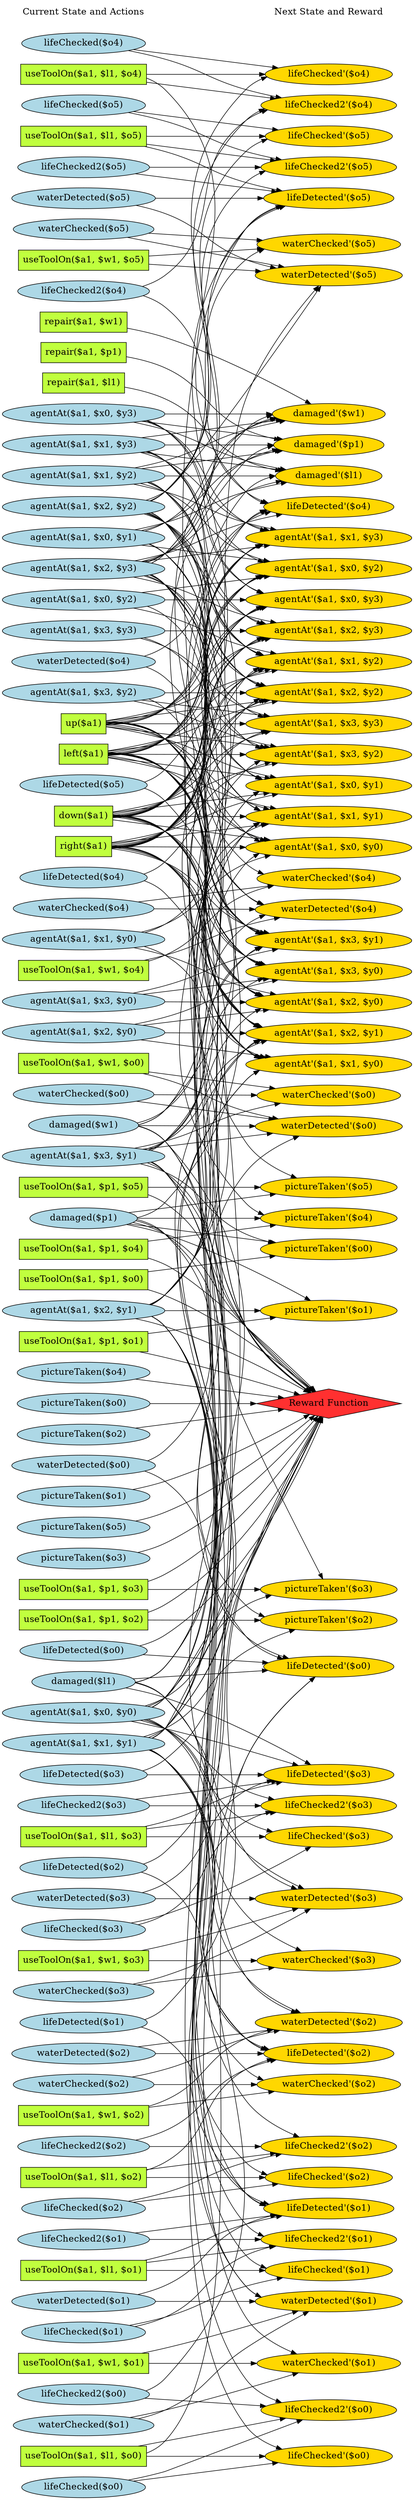 digraph G {
	graph [bb="0,0,631.35,4391.4",
		fontname=Helvetica,
		fontsize=16,
		rankdir=LR,
		ranksep=2.00,
		ratio=auto,
		size=600
	];
	node [fontsize=16,
		label="\N"
	];
	{
		graph [rank=same];
		"agentAt($a1, $x2, $y3)"		 [color=black,
			fillcolor=lightblue,
			height=0.51069,
			pos="116.67,3394.4",
			shape=ellipse,
			style=filled,
			width=3.2409];
		"waterChecked($o5)"		 [color=black,
			fillcolor=lightblue,
			height=0.51069,
			pos="116.67,3993.4",
			shape=ellipse,
			style=filled,
			width=2.7891];
		"agentAt($a1, $x3, $y0)"		 [color=black,
			fillcolor=lightblue,
			height=0.51069,
			pos="116.67,2632.4",
			shape=ellipse,
			style=filled,
			width=3.2409];
		"down($a1)"		 [color=black,
			fillcolor=olivedrab1,
			height=0.5,
			pos="116.67,2958.4",
			shape=box,
			style=filled,
			width=1.1944];
		"damaged($w1)"		 [color=black,
			fillcolor=lightblue,
			height=0.51069,
			pos="116.67,2414.4",
			shape=ellipse,
			style=filled,
			width=2.2195];
		"waterDetected($o2)"		 [color=black,
			fillcolor=lightblue,
			height=0.51069,
			pos="116.67,778.38",
			shape=ellipse,
			style=filled,
			width=2.7891];
		"pictureTaken($o2)"		 [color=black,
			fillcolor=lightblue,
			height=0.51069,
			pos="116.67,1871.4",
			shape=ellipse,
			style=filled,
			width=2.6713];
		"lifeChecked($o3)"		 [color=black,
			fillcolor=lightblue,
			height=0.51069,
			pos="116.67,996.38",
			shape=ellipse,
			style=filled,
			width=2.5142];
		"lifeChecked2($o3)"		 [color=black,
			fillcolor=lightblue,
			height=0.51069,
			pos="116.67,1214.4",
			shape=ellipse,
			style=filled,
			width=2.6909];
		"useToolOn($a1, $w1, $o0)"		 [color=black,
			fillcolor=olivedrab1,
			height=0.5,
			pos="116.67,2523.4",
			shape=box,
			style=filled,
			width=2.625];
		"agentAt($a1, $x0, $y0)"		 [color=black,
			fillcolor=lightblue,
			height=0.51069,
			pos="116.67,1379.4",
			shape=ellipse,
			style=filled,
			width=3.2409];
		"useToolOn($a1, $p1, $o0)"		 [color=black,
			fillcolor=olivedrab1,
			height=0.5,
			pos="116.67,2143.4",
			shape=box,
			style=filled,
			width=2.5833];
		"waterDetected($o3)"		 [color=black,
			fillcolor=lightblue,
			height=0.51069,
			pos="116.67,1051.4",
			shape=ellipse,
			style=filled,
			width=2.7891];
		"pictureTaken($o1)"		 [color=black,
			fillcolor=lightblue,
			height=0.51069,
			pos="116.67,1761.4",
			shape=ellipse,
			style=filled,
			width=2.6713];
		"waterChecked($o4)"		 [color=black,
			fillcolor=lightblue,
			height=0.51069,
			pos="116.67,2795.4",
			shape=ellipse,
			style=filled,
			width=2.7891];
		"lifeChecked($o4)"		 [color=black,
			fillcolor=lightblue,
			height=0.51069,
			pos="116.67,4319.4",
			shape=ellipse,
			style=filled,
			width=2.5142];
		"useToolOn($a1, $w1, $o1)"		 [color=black,
			fillcolor=olivedrab1,
			height=0.5,
			pos="116.67,235.38",
			shape=box,
			style=filled,
			width=2.625];
		"lifeChecked2($o2)"		 [color=black,
			fillcolor=lightblue,
			height=0.51069,
			pos="116.67,615.38",
			shape=ellipse,
			style=filled,
			width=2.6909];
		"right($a1)"		 [color=black,
			fillcolor=olivedrab1,
			height=0.5,
			pos="116.67,2904.4",
			shape=box,
			style=filled,
			width=1.125];
		"agentAt($a1, $x2, $y1)"		 [color=black,
			fillcolor=lightblue,
			height=0.51069,
			pos="116.67,2089.4",
			shape=ellipse,
			style=filled,
			width=3.2409];
		"lifeDetected($o1)"		 [color=black,
			fillcolor=lightblue,
			height=0.51069,
			pos="116.67,833.38",
			shape=ellipse,
			style=filled,
			width=2.5142];
		"useToolOn($a1, $p1, $o5)"		 [color=black,
			fillcolor=olivedrab1,
			height=0.5,
			pos="116.67,2305.4",
			shape=box,
			style=filled,
			width=2.5833];
		"useToolOn($a1, $l1, $o5)"		 [color=black,
			fillcolor=olivedrab1,
			height=0.5,
			pos="116.67,4157.4",
			shape=box,
			style=filled,
			width=2.5278];
		"waterDetected($o0)"		 [color=black,
			fillcolor=lightblue,
			height=0.51069,
			pos="116.67,1816.4",
			shape=ellipse,
			style=filled,
			width=2.7891];
		"Current State and Actions"		 [color=black,
			fillcolor=white,
			height=0.5,
			pos="116.67,4373.4",
			shape=plaintext,
			style=bold,
			width=2.5139];
		"agentAt($a1, $x3, $y2)"		 [color=black,
			fillcolor=lightblue,
			height=0.51069,
			pos="116.67,3174.4",
			shape=ellipse,
			style=filled,
			width=3.2409];
		"lifeChecked($o0)"		 [color=black,
			fillcolor=lightblue,
			height=0.51069,
			pos="116.67,18.385",
			shape=ellipse,
			style=filled,
			width=2.5142];
		"useToolOn($a1, $w1, $o2)"		 [color=black,
			fillcolor=olivedrab1,
			height=0.5,
			pos="116.67,669.38",
			shape=box,
			style=filled,
			width=2.625];
		"pictureTaken($o5)"		 [color=black,
			fillcolor=lightblue,
			height=0.51069,
			pos="116.67,1706.4",
			shape=ellipse,
			style=filled,
			width=2.6713];
		"agentAt($a1, $x1, $y3)"		 [color=black,
			fillcolor=lightblue,
			height=0.51069,
			pos="116.67,3614.4",
			shape=ellipse,
			style=filled,
			width=3.2409];
		"lifeChecked2($o1)"		 [color=black,
			fillcolor=lightblue,
			height=0.51069,
			pos="116.67,452.38",
			shape=ellipse,
			style=filled,
			width=2.6909];
		"agentAt($a1, $x2, $y2)"		 [color=black,
			fillcolor=lightblue,
			height=0.51069,
			pos="116.67,3504.4",
			shape=ellipse,
			style=filled,
			width=3.2409];
		"agentAt($a1, $x3, $y1)"		 [color=black,
			fillcolor=lightblue,
			height=0.51069,
			pos="116.67,2359.4",
			shape=ellipse,
			style=filled,
			width=3.2409];
		"lifeDetected($o0)"		 [color=black,
			fillcolor=lightblue,
			height=0.51069,
			pos="116.67,1489.4",
			shape=ellipse,
			style=filled,
			width=2.5142];
		"waterDetected($o1)"		 [color=black,
			fillcolor=lightblue,
			height=0.51069,
			pos="116.67,344.38",
			shape=ellipse,
			style=filled,
			width=2.7891];
		"pictureTaken($o3)"		 [color=black,
			fillcolor=lightblue,
			height=0.51069,
			pos="116.67,1651.4",
			shape=ellipse,
			style=filled,
			width=2.6713];
		"lifeChecked($o1)"		 [color=black,
			fillcolor=lightblue,
			height=0.51069,
			pos="116.67,289.38",
			shape=ellipse,
			style=filled,
			width=2.5142];
		"useToolOn($a1, $w1, $o3)"		 [color=black,
			fillcolor=olivedrab1,
			height=0.5,
			pos="116.67,942.38",
			shape=box,
			style=filled,
			width=2.625];
		"lifeChecked($o2)"		 [color=black,
			fillcolor=lightblue,
			height=0.51069,
			pos="116.67,507.38",
			shape=ellipse,
			style=filled,
			width=2.5142];
		"pictureTaken($o4)"		 [color=black,
			fillcolor=lightblue,
			height=0.51069,
			pos="116.67,1981.4",
			shape=ellipse,
			style=filled,
			width=2.6713];
		"lifeChecked2($o0)"		 [color=black,
			fillcolor=lightblue,
			height=0.51069,
			pos="116.67,181.38",
			shape=ellipse,
			style=filled,
			width=2.6909];
		"useToolOn($a1, $p1, $o3)"		 [color=black,
			fillcolor=olivedrab1,
			height=0.5,
			pos="116.67,1597.4",
			shape=box,
			style=filled,
			width=2.5833];
		"lifeDetected($o3)"		 [color=black,
			fillcolor=lightblue,
			height=0.51069,
			pos="116.67,1269.4",
			shape=ellipse,
			style=filled,
			width=2.5142];
		"waterChecked($o1)"		 [color=black,
			fillcolor=lightblue,
			height=0.51069,
			pos="116.67,126.38",
			shape=ellipse,
			style=filled,
			width=2.7891];
		"useToolOn($a1, $w1, $o4)"		 [color=black,
			fillcolor=olivedrab1,
			height=0.5,
			pos="116.67,2686.4",
			shape=box,
			style=filled,
			width=2.625];
		"repair($a1, $w1)"		 [color=black,
			fillcolor=olivedrab1,
			height=0.5,
			pos="116.67,3831.4",
			shape=box,
			style=filled,
			width=1.6944];
		"useToolOn($a1, $l1, $o2)"		 [color=black,
			fillcolor=olivedrab1,
			height=0.5,
			pos="116.67,561.38",
			shape=box,
			style=filled,
			width=2.5278];
		"agentAt($a1, $x1, $y1)"		 [color=black,
			fillcolor=lightblue,
			height=0.51069,
			pos="116.67,1324.4",
			shape=ellipse,
			style=filled,
			width=3.2409];
		"up($a1)"		 [color=black,
			fillcolor=olivedrab1,
			height=0.5,
			pos="116.67,3120.4",
			shape=box,
			style=filled,
			width=0.93056];
		"lifeDetected($o2)"		 [color=black,
			fillcolor=lightblue,
			height=0.51069,
			pos="116.67,1106.4",
			shape=ellipse,
			style=filled,
			width=2.5142];
		"useToolOn($a1, $p1, $o4)"		 [color=black,
			fillcolor=olivedrab1,
			height=0.5,
			pos="116.67,2197.4",
			shape=box,
			style=filled,
			width=2.5833];
		"useToolOn($a1, $l1, $o4)"		 [color=black,
			fillcolor=olivedrab1,
			height=0.5,
			pos="116.67,4265.4",
			shape=box,
			style=filled,
			width=2.5278];
		"waterChecked($o0)"		 [color=black,
			fillcolor=lightblue,
			height=0.51069,
			pos="116.67,2469.4",
			shape=ellipse,
			style=filled,
			width=2.7891];
		"agentAt($a1, $x2, $y0)"		 [color=black,
			fillcolor=lightblue,
			height=0.51069,
			pos="116.67,2577.4",
			shape=ellipse,
			style=filled,
			width=3.2409];
		"agentAt($a1, $x3, $y3)"		 [color=black,
			fillcolor=lightblue,
			height=0.51069,
			pos="116.67,3284.4",
			shape=ellipse,
			style=filled,
			width=3.2409];
		"useToolOn($a1, $l1, $o3)"		 [color=black,
			fillcolor=olivedrab1,
			height=0.5,
			pos="116.67,1160.4",
			shape=box,
			style=filled,
			width=2.5278];
		"useToolOn($a1, $w1, $o5)"		 [color=black,
			fillcolor=olivedrab1,
			height=0.5,
			pos="116.67,3939.4",
			shape=box,
			style=filled,
			width=2.625];
		"agentAt($a1, $x0, $y3)"		 [color=black,
			fillcolor=lightblue,
			height=0.51069,
			pos="116.67,3669.4",
			shape=ellipse,
			style=filled,
			width=3.2409];
		"agentAt($a1, $x1, $y2)"		 [color=black,
			fillcolor=lightblue,
			height=0.51069,
			pos="116.67,3559.4",
			shape=ellipse,
			style=filled,
			width=3.2409];
		"left($a1)"		 [color=black,
			fillcolor=olivedrab1,
			height=0.5,
			pos="116.67,3066.4",
			shape=box,
			style=filled,
			width=0.98611];
		"lifeDetected($o5)"		 [color=black,
			fillcolor=lightblue,
			height=0.51069,
			pos="116.67,3012.4",
			shape=ellipse,
			style=filled,
			width=2.5142];
		"useToolOn($a1, $p1, $o1)"		 [color=black,
			fillcolor=olivedrab1,
			height=0.5,
			pos="116.67,2035.4",
			shape=box,
			style=filled,
			width=2.5833];
		"repair($a1, $l1)"		 [color=black,
			fillcolor=olivedrab1,
			height=0.5,
			pos="116.67,3723.4",
			shape=box,
			style=filled,
			width=1.6111];
		"pictureTaken($o0)"		 [color=black,
			fillcolor=lightblue,
			height=0.51069,
			pos="116.67,1926.4",
			shape=ellipse,
			style=filled,
			width=2.6713];
		"damaged($l1)"		 [color=black,
			fillcolor=lightblue,
			height=0.51069,
			pos="116.67,1434.4",
			shape=ellipse,
			style=filled,
			width=2.082];
		"waterChecked($o3)"		 [color=black,
			fillcolor=lightblue,
			height=0.51069,
			pos="116.67,888.38",
			shape=ellipse,
			style=filled,
			width=2.7891];
		"damaged($p1)"		 [color=black,
			fillcolor=lightblue,
			height=0.51069,
			pos="116.67,2251.4",
			shape=ellipse,
			style=filled,
			width=2.1606];
		"lifeChecked($o5)"		 [color=black,
			fillcolor=lightblue,
			height=0.51069,
			pos="116.67,4211.4",
			shape=ellipse,
			style=filled,
			width=2.5142];
		"useToolOn($a1, $l1, $o0)"		 [color=black,
			fillcolor=olivedrab1,
			height=0.5,
			pos="116.67,72.385",
			shape=box,
			style=filled,
			width=2.5278];
		"waterDetected($o4)"		 [color=black,
			fillcolor=lightblue,
			height=0.51069,
			pos="116.67,3229.4",
			shape=ellipse,
			style=filled,
			width=2.7891];
		"lifeChecked2($o5)"		 [color=black,
			fillcolor=lightblue,
			height=0.51069,
			pos="116.67,4103.4",
			shape=ellipse,
			style=filled,
			width=2.6909];
		"agentAt($a1, $x0, $y2)"		 [color=black,
			fillcolor=lightblue,
			height=0.51069,
			pos="116.67,3339.4",
			shape=ellipse,
			style=filled,
			width=3.2409];
		"repair($a1, $p1)"		 [color=black,
			fillcolor=olivedrab1,
			height=0.5,
			pos="116.67,3777.4",
			shape=box,
			style=filled,
			width=1.6528];
		"useToolOn($a1, $p1, $o2)"		 [color=black,
			fillcolor=olivedrab1,
			height=0.5,
			pos="116.67,1543.4",
			shape=box,
			style=filled,
			width=2.5833];
		"lifeDetected($o4)"		 [color=black,
			fillcolor=lightblue,
			height=0.51069,
			pos="116.67,2850.4",
			shape=ellipse,
			style=filled,
			width=2.5142];
		"waterChecked($o2)"		 [color=black,
			fillcolor=lightblue,
			height=0.51069,
			pos="116.67,723.38",
			shape=ellipse,
			style=filled,
			width=2.7891];
		"useToolOn($a1, $l1, $o1)"		 [color=black,
			fillcolor=olivedrab1,
			height=0.5,
			pos="116.67,398.38",
			shape=box,
			style=filled,
			width=2.5278];
		"waterDetected($o5)"		 [color=black,
			fillcolor=lightblue,
			height=0.51069,
			pos="116.67,4048.4",
			shape=ellipse,
			style=filled,
			width=2.7891];
		"lifeChecked2($o4)"		 [color=black,
			fillcolor=lightblue,
			height=0.51069,
			pos="116.67,3885.4",
			shape=ellipse,
			style=filled,
			width=2.6909];
		"agentAt($a1, $x1, $y0)"		 [color=black,
			fillcolor=lightblue,
			height=0.51069,
			pos="116.67,2740.4",
			shape=ellipse,
			style=filled,
			width=3.2409];
		"agentAt($a1, $x0, $y1)"		 [color=black,
			fillcolor=lightblue,
			height=0.51069,
			pos="116.67,3449.4",
			shape=ellipse,
			style=filled,
			width=3.2409];
	}
	{
		graph [rank=same];
		"pictureTaken'($o1)"		 [color=black,
			fillcolor=gold1,
			height=0.51069,
			pos="504.35,2089.4",
			shape=ellipse,
			style=filled,
			width=2.7302];
		"agentAt'($a1, $x0, $y2)"		 [color=black,
			fillcolor=gold1,
			height=0.51069,
			pos="504.35,3394.4",
			shape=ellipse,
			style=filled,
			width=3.2998];
		"agentAt'($a1, $x3, $y1)"		 [color=black,
			fillcolor=gold1,
			height=0.51069,
			pos="504.35,2734.4",
			shape=ellipse,
			style=filled,
			width=3.2998];
		"lifeChecked2'($o4)"		 [color=black,
			fillcolor=gold1,
			height=0.51069,
			pos="504.35,4213.4",
			shape=ellipse,
			style=filled,
			width=2.7499];
		"waterChecked'($o0)"		 [color=black,
			fillcolor=gold1,
			height=0.51069,
			pos="504.35,2459.4",
			shape=ellipse,
			style=filled,
			width=2.8481];
		"Next State and Reward"		 [color=black,
			fillcolor=white,
			height=0.5,
			pos="504.35,4373.4",
			shape=plaintext,
			style=bold,
			width=2.25];
		"lifeChecked'($o4)"		 [color=black,
			fillcolor=gold1,
			height=0.51069,
			pos="504.35,4268.4",
			shape=ellipse,
			style=filled,
			width=2.5731];
		"pictureTaken'($o0)"		 [color=black,
			fillcolor=gold1,
			height=0.51069,
			pos="504.35,2196.4",
			shape=ellipse,
			style=filled,
			width=2.7302];
		"lifeDetected'($o5)"		 [color=black,
			fillcolor=gold1,
			height=0.51069,
			pos="504.35,4048.4",
			shape=ellipse,
			style=filled,
			width=2.5731];
		"agentAt'($a1, $x0, $y3)"		 [color=black,
			fillcolor=gold1,
			height=0.51069,
			pos="504.35,3339.4",
			shape=ellipse,
			style=filled,
			width=3.2998];
		"agentAt'($a1, $x3, $y0)"		 [color=black,
			fillcolor=gold1,
			height=0.51069,
			pos="504.35,2679.4",
			shape=ellipse,
			style=filled,
			width=3.2998];
		"lifeChecked2'($o3)"		 [color=black,
			fillcolor=gold1,
			height=0.51069,
			pos="504.35,1214.4",
			shape=ellipse,
			style=filled,
			width=2.7499];
		"lifeChecked'($o3)"		 [color=black,
			fillcolor=gold1,
			height=0.51069,
			pos="504.35,1159.4",
			shape=ellipse,
			style=filled,
			width=2.5731];
		"pictureTaken'($o3)"		 [color=black,
			fillcolor=gold1,
			height=0.51069,
			pos="504.35,1597.4",
			shape=ellipse,
			style=filled,
			width=2.7302];
		"agentAt'($a1, $x0, $y0)"		 [color=black,
			fillcolor=gold1,
			height=0.51069,
			pos="504.35,2899.4",
			shape=ellipse,
			style=filled,
			width=3.2998];
		"waterDetected'($o0)"		 [color=black,
			fillcolor=gold1,
			height=0.51069,
			pos="504.35,2404.4",
			shape=ellipse,
			style=filled,
			width=2.8481];
		"agentAt'($a1, $x1, $y1)"		 [color=black,
			fillcolor=gold1,
			height=0.51069,
			pos="504.35,2954.4",
			shape=ellipse,
			style=filled,
			width=3.2998];
		"agentAt'($a1, $x1, $y0)"		 [color=black,
			fillcolor=gold1,
			height=0.51069,
			pos="504.35,2514.4",
			shape=ellipse,
			style=filled,
			width=3.2998];
		"lifeChecked2'($o5)"		 [color=black,
			fillcolor=gold1,
			height=0.51069,
			pos="504.35,4103.4",
			shape=ellipse,
			style=filled,
			width=2.7499];
		"pictureTaken'($o2)"		 [color=black,
			fillcolor=gold1,
			height=0.51069,
			pos="504.35,1542.4",
			shape=ellipse,
			style=filled,
			width=2.7302];
		"agentAt'($a1, $x0, $y1)"		 [color=black,
			fillcolor=gold1,
			height=0.51069,
			pos="504.35,3009.4",
			shape=ellipse,
			style=filled,
			width=3.2998];
		"damaged'($w1)"		 [color=black,
			fillcolor=gold1,
			height=0.51069,
			pos="504.35,3669.4",
			shape=ellipse,
			style=filled,
			width=2.2785];
		"waterChecked'($o5)"		 [color=black,
			fillcolor=gold1,
			height=0.51069,
			pos="504.35,3993.4",
			shape=ellipse,
			style=filled,
			width=2.8481];
		"waterDetected'($o1)"		 [color=black,
			fillcolor=gold1,
			height=0.51069,
			pos="504.35,341.38",
			shape=ellipse,
			style=filled,
			width=2.8481];
		"lifeChecked'($o5)"		 [color=black,
			fillcolor=gold1,
			height=0.51069,
			pos="504.35,4158.4",
			shape=ellipse,
			style=filled,
			width=2.5731];
		"lifeChecked'($o0)"		 [color=black,
			fillcolor=gold1,
			height=0.51069,
			pos="504.35,72.385",
			shape=ellipse,
			style=filled,
			width=2.5731];
		"damaged'($l1)"		 [color=black,
			fillcolor=gold1,
			height=0.51069,
			pos="504.35,3559.4",
			shape=ellipse,
			style=filled,
			width=2.141];
		"pictureTaken'($o5)"		 [color=black,
			fillcolor=gold1,
			height=0.51069,
			pos="504.35,2306.4",
			shape=ellipse,
			style=filled,
			width=2.7302];
		"agentAt'($a1, $x2, $y0)"		 [color=black,
			fillcolor=gold1,
			height=0.51069,
			pos="504.35,2624.4",
			shape=ellipse,
			style=filled,
			width=3.2998];
		"damaged'($p1)"		 [color=black,
			fillcolor=gold1,
			height=0.51069,
			pos="504.35,3614.4",
			shape=ellipse,
			style=filled,
			width=2.2195];
		"lifeChecked2'($o0)"		 [color=black,
			fillcolor=gold1,
			height=0.51069,
			pos="504.35,153.38",
			shape=ellipse,
			style=filled,
			width=2.7499];
		"waterChecked'($o4)"		 [color=black,
			fillcolor=gold1,
			height=0.51069,
			pos="504.35,2844.4",
			shape=ellipse,
			style=filled,
			width=2.8481];
		"waterDetected'($o2)"		 [color=black,
			fillcolor=gold1,
			height=0.51069,
			pos="504.35,833.38",
			shape=ellipse,
			style=filled,
			width=2.8481];
		"Reward Function"		 [color=black,
			fillcolor=firebrick1,
			height=0.72222,
			pos="504.35,1926.4",
			shape=diamond,
			style=filled,
			width=3.5278];
		"agentAt'($a1, $x1, $y3)"		 [color=black,
			fillcolor=gold1,
			height=0.51069,
			pos="504.35,3449.4",
			shape=ellipse,
			style=filled,
			width=3.2998];
		"lifeDetected'($o1)"		 [color=black,
			fillcolor=gold1,
			height=0.51069,
			pos="504.35,506.38",
			shape=ellipse,
			style=filled,
			width=2.5731];
		"pictureTaken'($o4)"		 [color=black,
			fillcolor=gold1,
			height=0.51069,
			pos="504.35,2251.4",
			shape=ellipse,
			style=filled,
			width=2.7302];
		"agentAt'($a1, $x2, $y1)"		 [color=black,
			fillcolor=gold1,
			height=0.51069,
			pos="504.35,2569.4",
			shape=ellipse,
			style=filled,
			width=3.2998];
		"waterDetected'($o3)"		 [color=black,
			fillcolor=gold1,
			height=0.51069,
			pos="504.35,1051.4",
			shape=ellipse,
			style=filled,
			width=2.8481];
		"waterChecked'($o3)"		 [color=black,
			fillcolor=gold1,
			height=0.51069,
			pos="504.35,942.38",
			shape=ellipse,
			style=filled,
			width=2.8481];
		"agentAt'($a1, $x1, $y2)"		 [color=black,
			fillcolor=gold1,
			height=0.51069,
			pos="504.35,3229.4",
			shape=ellipse,
			style=filled,
			width=3.2998];
		"lifeDetected'($o0)"		 [color=black,
			fillcolor=gold1,
			height=0.51069,
			pos="504.35,1460.4",
			shape=ellipse,
			style=filled,
			width=2.5731];
		"lifeDetected'($o4)"		 [color=black,
			fillcolor=gold1,
			height=0.51069,
			pos="504.35,3504.4",
			shape=ellipse,
			style=filled,
			width=2.5731];
		"lifeChecked2'($o2)"		 [color=black,
			fillcolor=gold1,
			height=0.51069,
			pos="504.35,616.38",
			shape=ellipse,
			style=filled,
			width=2.7499];
		"waterDetected'($o4)"		 [color=black,
			fillcolor=gold1,
			height=0.51069,
			pos="504.35,2789.4",
			shape=ellipse,
			style=filled,
			width=2.8481];
		"agentAt'($a1, $x3, $y3)"		 [color=black,
			fillcolor=gold1,
			height=0.51069,
			pos="504.35,3119.4",
			shape=ellipse,
			style=filled,
			width=3.2998];
		"waterChecked'($o2)"		 [color=black,
			fillcolor=gold1,
			height=0.51069,
			pos="504.35,723.38",
			shape=ellipse,
			style=filled,
			width=2.8481];
		"agentAt'($a1, $x2, $y2)"		 [color=black,
			fillcolor=gold1,
			height=0.51069,
			pos="504.35,3174.4",
			shape=ellipse,
			style=filled,
			width=3.2998];
		"lifeChecked'($o2)"		 [color=black,
			fillcolor=gold1,
			height=0.51069,
			pos="504.35,561.38",
			shape=ellipse,
			style=filled,
			width=2.5731];
		"lifeDetected'($o3)"		 [color=black,
			fillcolor=gold1,
			height=0.51069,
			pos="504.35,1269.4",
			shape=ellipse,
			style=filled,
			width=2.5731];
		"agentAt'($a1, $x3, $y2)"		 [color=black,
			fillcolor=gold1,
			height=0.51069,
			pos="504.35,3064.4",
			shape=ellipse,
			style=filled,
			width=3.2998];
		"lifeChecked2'($o1)"		 [color=black,
			fillcolor=gold1,
			height=0.51069,
			pos="504.35,451.38",
			shape=ellipse,
			style=filled,
			width=2.7499];
		"waterChecked'($o1)"		 [color=black,
			fillcolor=gold1,
			height=0.51069,
			pos="504.35,235.38",
			shape=ellipse,
			style=filled,
			width=2.8481];
		"waterDetected'($o5)"		 [color=black,
			fillcolor=gold1,
			height=0.51069,
			pos="504.35,3938.4",
			shape=ellipse,
			style=filled,
			width=2.8481];
		"agentAt'($a1, $x2, $y3)"		 [color=black,
			fillcolor=gold1,
			height=0.51069,
			pos="504.35,3284.4",
			shape=ellipse,
			style=filled,
			width=3.2998];
		"lifeChecked'($o1)"		 [color=black,
			fillcolor=gold1,
			height=0.51069,
			pos="504.35,396.38",
			shape=ellipse,
			style=filled,
			width=2.5731];
		"lifeDetected'($o2)"		 [color=black,
			fillcolor=gold1,
			height=0.51069,
			pos="504.35,778.38",
			shape=ellipse,
			style=filled,
			width=2.5731];
	}
	"agentAt($a1, $x2, $y3)" -> "lifeChecked2'($o4)"	 [color=black,
		pos="e,412.27,4206.6 209.42,3405.7 218.35,3409.8 226.58,3415.3 233.35,3422.4 471.07,3672.5 137.28,3937.5 377.35,4185.4 384.61,4192.9 \
393.41,4198.6 402.93,4202.9",
		style=solid];
	"agentAt($a1, $x2, $y3)" -> "lifeChecked'($o4)"	 [color=black,
		pos="e,415.69,4262.9 209.51,3405.6 218.42,3409.8 226.63,3415.2 233.35,3422.4 485.99,3691.5 122.18,3973.6 377.35,4240.4 385.37,4248.8 \
395.31,4254.9 406.06,4259.4",
		style=solid];
	"agentAt($a1, $x2, $y3)" -> "damaged'($w1)"	 [color=black,
		pos="e,428.15,3662.5 202.44,3407 213.41,3410.8 224.05,3415.8 233.35,3422.4 328.6,3489.4 281.46,3575.2 377.35,3641.4 389.48,3649.8 403.71,\
3655.7 418.15,3659.9",
		style=solid];
	"agentAt($a1, $x2, $y3)" -> "damaged'($l1)"	 [color=black,
		pos="e,437.18,3550.2 194.19,3408.2 207.57,3411.9 221.12,3416.6 233.35,3422.4 305.87,3456.8 304.5,3497.7 377.35,3531.4 392.9,3538.6 410.41,\
3544 427.32,3548",
		style=solid];
	"agentAt($a1, $x2, $y3)" -> "damaged'($p1)"	 [color=black,
		pos="e,431.73,3606.6 199.21,3407.4 211.15,3411.2 222.91,3416.1 233.35,3422.4 316.35,3472.6 293.87,3537 377.35,3586.4 390.79,3594.3 406.26,\
3600 421.65,3604.1",
		style=solid];
	"agentAt($a1, $x2, $y3)" -> "waterChecked'($o4)"	 [color=black,
		pos="e,411.8,2852.4 207.89,3382.8 217.27,3378.7 226.02,3373.4 233.35,3366.4 398.74,3208.4 210.47,3028.8 377.35,2872.4 384.64,2865.5 393.22,\
2860.2 402.42,2856.1",
		style=solid];
	"agentAt($a1, $x2, $y3)" -> "Reward Function"	 [pos="e,476.08,1946.8 210.53,3383.3 219.14,3379.1 227,3373.6 233.35,3366.4 425.94,3147.5 256.18,2327.6 377.35,2062.4 397.7,2017.8 438.39,\
1978.2 468.04,1953.4"];
	"agentAt($a1, $x2, $y3)" -> "agentAt'($a1, $x1, $y3)"	 [color=black,
		pos="e,416.2,3437 203.75,3406.7 263.68,3415.2 343.71,3426.6 405.97,3435.5",
		style=solid];
	"agentAt($a1, $x2, $y3)" -> "pictureTaken'($o4)"	 [color=black,
		pos="e,411.79,2257.7 210.09,3383.3 218.84,3379.1 226.85,3373.6 233.35,3366.4 559.24,3004.1 48.054,2638.6 377.35,2279.4 384.4,2271.7 393.07,\
2265.9 402.52,2261.5",
		style=solid];
	"agentAt($a1, $x2, $y3)" -> "lifeDetected'($o4)"	 [color=black,
		pos="e,437.5,3491.6 185.33,3409.3 201.18,3413.2 217.94,3417.7 233.35,3422.4 298.68,3442.5 311.82,3456.9 377.35,3476.4 393.36,3481.1 410.72,\
3485.5 427.3,3489.3",
		style=solid];
	"agentAt($a1, $x2, $y3)" -> "waterDetected'($o4)"	 [color=black,
		pos="e,411.26,2797.3 208.36,3382.9 217.6,3378.8 226.19,3373.4 233.35,3366.4 413.4,3189.7 195.63,2992.3 377.35,2817.4 384.41,2810.6 392.75,\
2805.3 401.72,2801.2",
		style=solid];
	"agentAt($a1, $x2, $y3)" -> "agentAt'($a1, $x3, $y3)"	 [color=black,
		pos="e,411.71,3130.9 202.44,3381.8 213.41,3377.9 224.05,3372.9 233.35,3366.4 328.6,3299.3 281.46,3213.5 377.35,3147.4 384.93,3142.2 393.33,\
3137.9 402.09,3134.4",
		style=solid];
	"agentAt($a1, $x2, $y3)" -> "agentAt'($a1, $x2, $y2)"	 [color=black,
		pos="e,414.88,3186.5 199.21,3381.4 211.15,3377.6 222.91,3372.7 233.35,3366.4 316.35,3316.2 293.87,3251.8 377.35,3202.4 385.95,3197.3 \
395.38,3193.1 405.1,3189.7",
		style=solid];
	"agentAt($a1, $x2, $y3)" -> "agentAt'($a1, $x2, $y3)"	 [color=black,
		pos="e,430.27,3298.8 185.33,3379.5 201.18,3375.6 217.94,3371.1 233.35,3366.4 298.68,3346.3 311.82,3331.8 377.35,3312.4 391.13,3308.3 \
405.93,3304.5 420.36,3301.1",
		style=solid];
	"waterChecked($o5)" -> "waterChecked'($o5)"	 [color=black,
		pos="e,401.8,3993.4 217.24,3993.4 270.61,3993.4 336.53,3993.4 391.64,3993.4",
		style=solid];
	"waterChecked($o5)" -> "waterDetected'($o5)"	 [color=black,
		pos="e,423.48,3949.8 196.65,3982.1 259.64,3973.1 347.88,3960.6 413.55,3951.2",
		style=solid];
	"agentAt($a1, $x3, $y0)" -> "agentAt'($a1, $x3, $y1)"	 [color=black,
		pos="e,431.75,2719.7 185.81,2647.3 201.49,2651 218.05,2655.1 233.35,2659.4 298.19,2677.5 312.41,2688.6 377.35,2706.4 391.57,2710.3 406.81,\
2714 421.6,2717.4",
		style=solid];
	"agentAt($a1, $x3, $y0)" -> "agentAt'($a1, $x3, $y0)"	 [color=black,
		pos="e,410.49,2668.1 209.56,2643.6 266.95,2650.6 340.96,2659.6 400.34,2666.8",
		style=solid];
	"agentAt($a1, $x3, $y0)" -> "agentAt'($a1, $x2, $y0)"	 [color=black,
		pos="e,386.26,2626.8 232.6,2630 277.8,2629.1 329.85,2628 376.16,2627",
		style=solid];
	"down($a1)" -> "agentAt'($a1, $x0, $y2)"	 [color=black,
		pos="e,406.97,3383.7 159.78,2958.8 183.89,2961.1 213.26,2967.8 233.35,2985.4 369.51,3104.7 240.54,3247.8 377.35,3366.4 383.42,3371.6 \
390.26,3376 397.54,3379.6",
		style=solid];
	"down($a1)" -> "agentAt'($a1, $x3, $y1)"	 [color=black,
		pos="e,414.46,2746.5 159.7,2955 182.79,2951.7 211.16,2944.9 233.35,2931.4 317.62,2880 292.8,2813.3 377.35,2762.4 385.84,2757.3 395.16,\
2753.1 404.77,2749.7",
		style=solid];
	"down($a1)" -> "agentAt'($a1, $x0, $y3)"	 [color=black,
		pos="e,408,3328.5 159.71,2959.2 183.65,2961.7 212.86,2968.4 233.35,2985.4 355.3,3086.5 254.86,3211 377.35,3311.4 383.75,3316.6 390.94,\
3321 398.54,3324.5",
		style=solid];
	"down($a1)" -> "agentAt'($a1, $x3, $y0)"	 [color=black,
		pos="e,411.31,2690.9 159.88,2956.2 183.31,2953.2 211.94,2946.5 233.35,2931.4 330.05,2863.2 280.27,2775.1 377.35,2707.4 384.84,2702.2 \
393.14,2697.9 401.8,2694.4",
		style=solid];
	"down($a1)" -> "agentAt'($a1, $x0, $y0)"	 [color=black,
		pos="e,419.08,2912.3 159.68,2952 219.12,2942.9 329.4,2926 409.03,2913.8",
		style=solid];
	"down($a1)" -> "agentAt'($a1, $x1, $y1)"	 [color=black,
		pos="e,385.54,2955.6 159.68,2957.9 211.05,2957.4 300.39,2956.5 375.1,2955.7",
		style=solid];
	"down($a1)" -> "agentAt'($a1, $x1, $y0)"	 [color=black,
		pos="e,406.92,2525 159.82,2958.1 183.95,2955.8 213.32,2949 233.35,2931.4 371.6,2809.4 238.44,2663.6 377.35,2542.4 383.4,2537.1 390.23,\
2532.7 397.5,2529.2",
		style=solid];
	"down($a1)" -> "agentAt'($a1, $x0, $y1)"	 [color=black,
		pos="e,413.34,2997.5 159.68,2963.9 217.72,2971.6 324.22,2985.7 403.34,2996.2",
		style=solid];
	"down($a1)" -> "agentAt'($a1, $x2, $y0)"	 [color=black,
		pos="e,409.38,2635.5 159.89,2957.1 183.6,2954.4 212.52,2947.6 233.35,2931.4 343.43,2845.6 266.81,2737.6 377.35,2652.4 384.25,2647.1 391.95,\
2642.7 400.07,2639.2",
		style=solid];
	"down($a1)" -> "agentAt'($a1, $x1, $y3)"	 [color=black,
		pos="e,406.35,3438.9 159.77,2958.4 184.04,2960.6 213.56,2967.3 233.35,2985.4 383.97,3123.1 225.99,3284.5 377.35,3421.4 383.25,3426.7 \
389.93,3431.1 397.08,3434.7",
		style=solid];
	"down($a1)" -> "agentAt'($a1, $x2, $y1)"	 [color=black,
		pos="e,407.93,2580.2 159.76,2957.6 183.73,2955.2 212.94,2948.5 233.35,2931.4 357.35,2827.7 252.79,2700.4 377.35,2597.4 383.73,2592.1 \
390.89,2587.8 398.49,2584.2",
		style=solid];
	"down($a1)" -> "agentAt'($a1, $x1, $y2)"	 [color=black,
		pos="e,411.75,3217.8 159.79,2960.7 183.18,2963.7 211.82,2970.5 233.35,2985.4 328.17,3051.1 282.17,3136.2 377.35,3201.4 384.95,3206.6 \
393.36,3210.9 402.12,3214.3",
		style=solid];
	"down($a1)" -> "agentAt'($a1, $x3, $y3)"	 [color=black,
		pos="e,420.74,3106.2 159.7,2964 182.26,2968 210.12,2974.7 233.35,2985.4 305.52,3018.7 305,3058.5 377.35,3091.4 387.94,3096.2 399.43,3100.2 \
411.01,3103.6",
		style=solid];
	"down($a1)" -> "agentAt'($a1, $x2, $y2)"	 [color=black,
		pos="e,414.94,3162.1 159.85,2962 182.85,2965.4 211.08,2972.2 233.35,2985.4 315.92,3034.3 294.51,3097.9 377.35,3146.4 385.97,3151.4 395.42,\
3155.6 405.14,3159",
		style=solid];
	"down($a1)" -> "agentAt'($a1, $x3, $y2)"	 [color=black,
		pos="e,431,3049.9 159.73,2967 181.8,2971.9 209.2,2978.3 233.35,2985.4 298.5,3004.5 312.09,3017.7 377.35,3036.4 391.35,3040.4 406.36,3044.2 \
420.97,3047.6",
		style=solid];
	"down($a1)" -> "agentAt'($a1, $x2, $y3)"	 [color=black,
		pos="e,409.46,3273.2 159.82,2959.8 183.51,2962.5 212.43,2969.3 233.35,2985.4 341.44,3068.6 268.81,3173.8 377.35,3256.4 384.28,3261.7 \
392.01,3266 400.14,3269.5",
		style=solid];
	"damaged($w1)" -> "waterDetected'($o0)"	 [color=black,
		pos="e,402.56,2407 196.18,2412.3 252.62,2410.9 329.5,2408.9 392.22,2407.3",
		style=solid];
	"damaged($w1)" -> "damaged'($w1)"	 [color=black,
		pos="e,422.98,3666.6 193.94,2419.2 208.86,2423.6 223.05,2430.8 233.35,2442.4 589.83,2843.6 17.099,3243.5 377.35,3641.4 386.91,3651.9 \
399.49,3659 413,3663.6",
		style=solid];
	"damaged($w1)" -> "waterDetected'($o1)"	 [color=black,
		pos="e,408.74,348.18 194.37,2409.9 209.26,2405.5 223.34,2398.2 233.35,2386.4 523.62,2043.4 83.856,709.67 377.35,369.38 383.53,362.22 \
391.09,356.66 399.43,352.36",
		style=solid];
	"damaged($w1)" -> "waterDetected'($o2)"	 [color=black,
		pos="e,459.63,849.97 194.13,2409.7 209.04,2405.3 223.18,2398.1 233.35,2386.4 448.79,2138.5 206.87,1196.1 377.35,915.38 394.07,887.85 \
423.96,867.8 450.43,854.42",
		style=solid];
	"damaged($w1)" -> "waterDetected'($o3)"	 [color=black,
		pos="e,459.19,1068 193.99,2409.6 208.91,2405.2 223.08,2398 233.35,2386.4 604.86,1966 80.829,1608.6 377.35,1132.4 394.19,1105.3 423.78,\
1085.6 450.06,1072.4",
		style=solid];
	"damaged($w1)" -> "waterDetected'($o4)"	 [color=black,
		pos="e,414.18,2780.5 190.58,2421.5 205.95,2425.7 221.18,2432.3 233.35,2442.4 353.1,2541.7 256.66,2663.2 377.35,2761.4 385.45,2768 394.78,\
2773.1 404.62,2777.1",
		style=solid];
	"damaged($w1)" -> "waterDetected'($o5)"	 [color=black,
		pos="e,490.71,3920 193.99,2419.2 208.91,2423.6 223.08,2430.8 233.35,2442.4 419.1,2652.6 295.21,3428.2 377.35,3696.4 402.86,3779.7 456.75,\
3868.2 485.07,3911.4",
		style=solid];
	"waterDetected($o2)" -> "waterDetected'($o2)"	 [color=black,
		pos="e,423.48,822 196.65,789.65 259.64,798.63 347.88,811.21 413.55,820.58",
		style=solid];
	"waterDetected($o2)" -> "lifeDetected'($o2)"	 [color=black,
		pos="e,411.43,778.38 217.24,778.38 273.78,778.38 344.39,778.38 401.33,778.38",
		style=solid];
	"pictureTaken($o2)" -> "Reward Function"	 [pos="e,428.8,1915.8 194.33,1882.3 259.1,1891.6 351.76,1904.8 418.7,1914.3"];
	"lifeChecked($o3)" -> "lifeChecked2'($o3)"	 [color=black,
		pos="e,421.87,1204.1 190.97,1007 205.66,1011.1 220.5,1016.7 233.35,1024.4 315.93,1074 294.3,1137.6 377.35,1186.4 388.02,1192.7 399.95,\
1197.5 412.1,1201.3",
		style=solid];
	"lifeChecked($o3)" -> "lifeChecked'($o3)"	 [color=black,
		pos="e,473.97,1141.9 181.78,1009.2 198.77,1013.3 216.95,1018.4 233.35,1024.4 319.48,1055.9 414.02,1107.4 465.22,1136.8",
		style=solid];
	"lifeChecked2($o3)" -> "lifeChecked2'($o3)"	 [color=black,
		pos="e,405.23,1214.4 214,1214.4 269.04,1214.4 338.21,1214.4 395.12,1214.4",
		style=solid];
	"lifeChecked2($o3)" -> "lifeDetected'($o3)"	 [color=black,
		pos="e,428.65,1258.7 194.79,1225.4 259.51,1234.6 351.81,1247.8 418.58,1257.3",
		style=solid];
	"useToolOn($a1, $w1, $o0)" -> "waterChecked'($o0)"	 [color=black,
		pos="e,428.47,2471.8 211.53,2507.8 274.68,2497.3 357.26,2483.6 418.45,2473.5",
		style=solid];
	"useToolOn($a1, $w1, $o0)" -> "waterDetected'($o0)"	 [color=black,
		pos="e,432.36,2417.6 203.15,2505.4 213.41,2502.6 223.67,2499.6 233.35,2496.4 299.74,2474.1 310.83,2454.3 377.35,2432.4 391.75,2427.6 \
407.34,2423.4 422.49,2419.8",
		style=solid];
	"agentAt($a1, $x0, $y0)" -> "lifeChecked2'($o3)"	 [color=black,
		pos="e,426.66,1225.9 194.19,1365.6 207.57,1361.8 221.12,1357.2 233.35,1351.4 305.87,1317 304.5,1276.1 377.35,1242.4 389.7,1236.7 403.29,\
1232.1 416.83,1228.4",
		style=solid];
	"agentAt($a1, $x0, $y0)" -> "lifeChecked'($o3)"	 [color=black,
		pos="e,424.81,1168.8 199.21,1366.4 211.15,1362.6 222.91,1357.7 233.35,1351.4 316.35,1301.2 293.87,1236.8 377.35,1187.4 388.79,1180.6 \
401.71,1175.5 414.79,1171.6",
		style=solid];
	"agentAt($a1, $x0, $y0)" -> "pictureTaken'($o3)"	 [color=black,
		pos="e,422.2,1587.2 199.18,1392.5 211.12,1396.2 222.89,1401.1 233.35,1407.4 315.93,1457 294.3,1520.6 377.35,1569.4 388.09,1575.7 400.12,\
1580.6 412.36,1584.4",
		style=solid];
	"agentAt($a1, $x0, $y0)" -> "agentAt'($a1, $x0, $y0)"	 [color=black,
		pos="e,402.8,2889.8 210.62,1390.4 219.21,1394.6 227.04,1400.1 233.35,1407.4 447.83,1654.1 160.54,2626.7 377.35,2871.4 382.09,2876.7 387.61,\
2881.2 393.63,2884.9",
		style=solid];
	"agentAt($a1, $x0, $y0)" -> "agentAt'($a1, $x1, $y0)"	 [color=black,
		pos="e,403.37,2504.7 210.09,1390.5 218.84,1394.7 226.85,1400.2 233.35,1407.4 557.06,1766.9 50.263,2129.9 377.35,2486.4 382.34,2491.8 \
388.15,2496.3 394.47,2500.1",
		style=solid];
	"agentAt($a1, $x0, $y0)" -> "agentAt'($a1, $x0, $y1)"	 [color=black,
		pos="e,402.74,2999.8 210.67,1390.3 219.25,1394.6 227.07,1400.1 233.35,1407.4 462.9,1673.2 145.3,2717.7 377.35,2981.4 382.07,2986.8 387.57,\
2991.2 393.59,2994.9",
		style=solid];
	"agentAt($a1, $x0, $y0)" -> "Reward Function"	 [pos="e,493.92,1902.3 204.26,1391.5 214.71,1395.5 224.72,1400.6 233.35,1407.4 318.47,1474 448.73,1788.7 490.19,1892.8"];
	"agentAt($a1, $x0, $y0)" -> "waterDetected'($o3)"	 [color=black,
		pos="e,468.22,1068.8 202.44,1366.8 213.41,1362.9 224.05,1357.9 233.35,1351.4 328.6,1284.3 294.55,1214.3 377.35,1132.4 401.4,1108.6 433.57,\
1088 459.38,1073.6",
		style=solid];
	"agentAt($a1, $x0, $y0)" -> "waterChecked'($o3)"	 [color=black,
		pos="e,465.78,959.44 205.56,1367.4 215.63,1363.4 225.18,1358.2 233.35,1351.4 355.14,1249.5 274.52,1145.4 377.35,1024.4 399.04,998.85 \
430.66,978.31 456.79,964.17",
		style=solid];
	"agentAt($a1, $x0, $y0)" -> "lifeDetected'($o3)"	 [color=black,
		pos="e,454.81,1285 183.3,1364.2 199.69,1360.2 217.2,1355.8 233.35,1351.4 306.76,1331.4 390.49,1305.5 444.99,1288.2",
		style=solid];
	"useToolOn($a1, $p1, $o0)" -> "pictureTaken'($o0)"	 [color=black,
		pos="e,424.74,2185.6 210.05,2156.1 272.11,2164.6 353.44,2175.8 414.7,2184.2",
		style=solid];
	"useToolOn($a1, $p1, $o0)" -> "Reward Function"	 [pos="e,479.99,1947.6 209.68,2125.4 217.82,2122.7 225.82,2119.8 233.35,2116.4 328.28,2073.8 424.32,1996.1 472.18,1954.5"];
	"waterDetected($o3)" -> "waterDetected'($o3)"	 [color=black,
		pos="e,401.8,1051.4 217.24,1051.4 270.61,1051.4 336.53,1051.4 391.64,1051.4",
		style=solid];
	"waterDetected($o3)" -> "lifeDetected'($o3)"	 [color=black,
		pos="e,424.85,1259.9 194.62,1063.1 208.1,1067 221.57,1072.3 233.35,1079.4 315.93,1129 294.3,1192.6 377.35,1241.4 388.81,1248.1 401.74,\
1253.2 414.83,1257.1",
		style=solid];
	"pictureTaken($o1)" -> "Reward Function"	 [pos="e,471.2,1907 183.92,1774.6 200.3,1778.7 217.64,1783.6 233.35,1789.4 318.01,1820.6 410.56,1871.6 462.33,1901.8"];
	"waterChecked($o4)" -> "waterChecked'($o4)"	 [color=black,
		pos="e,420.21,2833.8 199.94,2805.8 261.57,2813.7 345.96,2824.4 410.1,2832.5",
		style=solid];
	"waterChecked($o4)" -> "waterDetected'($o4)"	 [color=black,
		pos="e,401.89,2791 216.74,2793.8 270.21,2793 336.4,2792 391.69,2791.1",
		style=solid];
	"lifeChecked($o4)" -> "lifeChecked2'($o4)"	 [color=black,
		pos="e,435.94,4226.8 179.84,4306.2 197.25,4302.2 216.13,4297.4 233.35,4292.4 298.5,4273.3 312.09,4260.1 377.35,4241.4 392.95,4236.9 409.82,\
4232.7 425.98,4229",
		style=solid];
	"lifeChecked($o4)" -> "lifeChecked'($o4)"	 [color=black,
		pos="e,426.94,4278.5 192.95,4309.4 257.17,4300.9 349.52,4288.7 416.79,4279.8",
		style=solid];
	"useToolOn($a1, $w1, $o1)" -> "waterDetected'($o1)"	 [color=black,
		pos="e,452.32,325.54 197.46,253.4 209.51,256.3 221.78,259.34 233.35,262.38 305.61,281.37 387.92,305.88 442.47,322.53",
		style=solid];
	"useToolOn($a1, $w1, $o1)" -> "waterChecked'($o1)"	 [color=black,
		pos="e,401.62,235.38 211.53,235.38 265.79,235.38 334.41,235.38 391.47,235.38",
		style=solid];
	"lifeChecked2($o2)" -> "lifeChecked2'($o2)"	 [color=black,
		pos="e,405.23,616.13 214,615.63 269.04,615.78 338.21,615.96 395.12,616.1",
		style=solid];
	"lifeChecked2($o2)" -> "lifeDetected'($o2)"	 [color=black,
		pos="e,429.66,767.5 190.19,627.45 204.85,631.23 219.89,636.11 233.35,642.38 305.85,676.2 304.66,716.96 377.35,750.38 390.58,756.47 405.21,\
761.27 419.69,765.05",
		style=solid];
	"right($a1)" -> "agentAt'($a1, $x0, $y2)"	 [color=black,
		pos="e,406.35,3383.9 157.27,2904.2 181.98,2906.2 212.87,2912.7 233.35,2931.4 383.71,3068.7 226.26,3229.8 377.35,3366.4 383.25,3371.7 \
389.94,3376.1 397.08,3379.7",
		style=solid];
	"right($a1)" -> "agentAt'($a1, $x3, $y1)"	 [color=black,
		pos="e,419.53,2747.4 157.43,2899.6 180.45,2895.7 209.5,2888.9 233.35,2877.4 307.04,2841.6 303.46,2797.7 377.35,2762.4 387.51,2757.5 398.54,\
2753.5 409.7,2750.1",
		style=solid];
	"right($a1)" -> "agentAt'($a1, $x0, $y3)"	 [color=black,
		pos="e,406.98,3328.7 157.28,2904.5 181.83,2906.6 212.55,2913.2 233.35,2931.4 369.25,3050.3 240.81,3193.2 377.35,3311.4 383.42,3316.6 \
390.27,3321 397.55,3324.5",
		style=solid];
	"right($a1)" -> "agentAt'($a1, $x3, $y0)"	 [color=black,
		pos="e,414.44,2691.5 157.26,2901.4 180.77,2898.2 210.38,2891.4 233.35,2877.4 317.83,2825.7 292.59,2758.6 377.35,2707.4 385.83,2702.3 \
395.15,2698.1 404.76,2694.6",
		style=solid];
	"right($a1)" -> "agentAt'($a1, $x0, $y0)"	 [color=black,
		pos="e,385.76,2900.9 157.49,2903.9 208.61,2903.2 299.75,2902 375.64,2901",
		style=solid];
	"right($a1)" -> "agentAt'($a1, $x1, $y1)"	 [color=black,
		pos="e,412.57,2942.6 157.49,2909.5 214.8,2917 322.43,2930.9 402.46,2941.3",
		style=solid];
	"right($a1)" -> "agentAt'($a1, $x1, $y0)"	 [color=black,
		pos="e,407.93,2525.2 157.28,2903.9 181.69,2901.6 212.24,2895.1 233.35,2877.4 357.6,2773.3 252.54,2645.8 377.35,2542.4 383.73,2537.1 390.89,\
2532.8 398.48,2529.2",
		style=solid];
	"right($a1)" -> "agentAt'($a1, $x0, $y1)"	 [color=black,
		pos="e,431.02,2994.8 157.29,2912.6 179.75,2917.5 208.29,2924.1 233.35,2931.4 298.42,2950.2 312.17,2962.9 377.35,2981.4 391.36,2985.4 \
406.38,2989.1 420.99,2992.5",
		style=solid];
	"right($a1)" -> "agentAt'($a1, $x2, $y0)"	 [color=black,
		pos="e,411.3,2635.9 157.43,2902.5 181.29,2899.7 211.2,2893 233.35,2877.4 330.29,2808.8 280.04,2720.4 377.35,2652.4 384.83,2647.2 393.13,\
2642.9 401.79,2639.4",
		style=solid];
	"right($a1)" -> "agentAt'($a1, $x1, $y3)"	 [color=black,
		pos="e,405.79,3439 157.21,2904 182.05,2905.8 213.11,2912.3 233.35,2931.4 398.32,3087.3 211.54,3266.4 377.35,3421.4 383.1,3426.8 389.65,\
3431.2 396.67,3434.8",
		style=solid];
	"right($a1)" -> "agentAt'($a1, $x2, $y1)"	 [color=black,
		pos="e,409.37,2580.5 157.42,2903.3 181.57,2900.8 211.8,2894.2 233.35,2877.4 343.68,2791.3 266.56,2682.9 377.35,2597.4 384.24,2592.1 391.95,\
2587.7 400.06,2584.2",
		style=solid];
	"right($a1)" -> "agentAt'($a1, $x1, $y2)"	 [color=black,
		pos="e,409.47,3218.2 157.33,2905.6 181.45,2908.1 211.68,2914.7 233.35,2931.4 341.19,3014.2 269.06,3119.1 377.35,3201.4 384.28,3206.7 \
392.02,3211 400.15,3214.5",
		style=solid];
	"right($a1)" -> "agentAt'($a1, $x3, $y3)"	 [color=black,
		pos="e,415.29,3107.2 157.38,2907.7 180.8,2911 210.26,2917.7 233.35,2931.4 315.71,2980 294.72,3043.2 377.35,3091.4 386.14,3096.5 395.79,\
3100.7 405.71,3104.1",
		style=solid];
	"right($a1)" -> "agentAt'($a1, $x2, $y2)"	 [color=black,
		pos="e,411.76,3162.8 157.31,2906.4 181.13,2909.3 211.04,2916 233.35,2931.4 327.94,2996.8 282.4,3081.5 377.35,3146.4 384.95,3151.6 393.37,\
3155.8 402.13,3159.3",
		style=solid];
	"right($a1)" -> "agentAt'($a1, $x3, $y2)"	 [color=black,
		pos="e,421.09,3051.2 157.24,2909.6 180.2,2913.6 209.25,2920.3 233.35,2931.4 305.35,2964.4 305.16,3003.8 377.35,3036.4 388.03,3041.2 399.62,\
3045.2 411.29,3048.6",
		style=solid];
	"right($a1)" -> "agentAt'($a1, $x2, $y3)"	 [color=black,
		pos="e,408,3273.4 157.22,2905 181.59,2907.2 212.14,2913.8 233.35,2931.4 355.04,3032.1 255.12,3156.3 377.35,3256.4 383.75,3261.6 390.94,\
3266 398.54,3269.5",
		style=solid];
	"agentAt($a1, $x2, $y1)" -> "pictureTaken'($o1)"	 [color=black,
		pos="e,405.93,2089.4 233.39,2089.4 284.87,2089.4 345.13,2089.4 395.64,2089.4",
		style=solid];
	"agentAt($a1, $x2, $y1)" -> "agentAt'($a1, $x3, $y1)"	 [color=black,
		pos="e,405.12,2724.3 209.87,2100.6 218.55,2104.6 226.6,2109.7 233.35,2116.4 425.17,2306.3 184.52,2517.5 377.35,2706.4 382.79,2711.7 389.02,\
2716.1 395.72,2719.8",
		style=solid];
	"agentAt($a1, $x2, $y1)" -> "agentAt'($a1, $x1, $y1)"	 [color=black,
		pos="e,404.02,2944.5 210.59,2100.3 219.08,2104.3 226.89,2109.6 233.35,2116.4 484.9,2381.7 124.38,2662.4 377.35,2926.4 382.51,2931.8 388.47,\
2936.2 394.93,2939.9",
		style=solid];
	"agentAt($a1, $x2, $y1)" -> "waterDetected'($o1)"	 [color=black,
		pos="e,408.86,348.29 212.06,2078.6 220.1,2074.5 227.41,2069.2 233.35,2062.4 480.37,1776.8 128.8,653.63 377.35,369.38 383.57,362.26 391.18,\
356.73 399.53,352.45",
		style=solid];
	"agentAt($a1, $x2, $y1)" -> "agentAt'($a1, $x2, $y0)"	 [color=black,
		pos="e,405.83,2614 208.96,2100.7 217.91,2104.6 226.28,2109.7 233.35,2116.4 395.65,2268.9 214.23,2444.7 377.35,2596.4 383.11,2601.7 389.68,\
2606.2 396.7,2609.8",
		style=solid];
	"agentAt($a1, $x2, $y1)" -> "Reward Function"	 [pos="e,471.22,1945.7 190.64,2075.1 204.98,2071.6 219.78,2067.3 233.35,2062.4 318.06,2031.7 410.59,1981 462.35,1950.9"];
	"agentAt($a1, $x2, $y1)" -> "lifeDetected'($o1)"	 [color=black,
		pos="e,414.96,511.23 211.72,2078.7 219.88,2074.6 227.31,2069.3 233.35,2062.4 457.65,1805.5 151.68,790.11 377.35,534.38 385.03,525.68 \
394.76,519.35 405.41,514.79",
		style=solid];
	"agentAt($a1, $x2, $y1)" -> "agentAt'($a1, $x2, $y1)"	 [color=black,
		pos="e,406.4,2558.8 208.44,2100.8 217.54,2104.7 226.09,2109.8 233.35,2116.4 381.06,2250.4 228.92,2408.2 377.35,2541.4 383.27,2546.7 389.97,\
2551.1 397.12,2554.7",
		style=solid];
	"agentAt($a1, $x2, $y1)" -> "agentAt'($a1, $x2, $y2)"	 [color=black,
		pos="e,403.42,3164.6 211.12,2100.2 219.45,2104.3 227.09,2109.5 233.35,2116.4 545.09,2457.7 63.791,2806.8 377.35,3146.4 382.36,3151.8 \
388.18,3156.3 394.51,3160",
		style=solid];
	"agentAt($a1, $x2, $y1)" -> "lifeChecked2'($o1)"	 [color=black,
		pos="e,410.8,457.62 211.74,2078.7 219.9,2074.6 227.32,2069.3 233.35,2062.4 465.22,1795.9 144.05,744.61 377.35,479.38 384.06,471.75 392.35,\
465.94 401.45,461.55",
		style=solid];
	"agentAt($a1, $x2, $y1)" -> "waterChecked'($o1)"	 [color=black,
		pos="e,457.34,251.83 212.07,2078.6 220.11,2074.6 227.42,2069.3 233.35,2062.4 487.95,1767.3 174.79,647.38 377.35,314.38 393.42,287.96 \
422.04,268.97 447.94,256.24",
		style=solid];
	"agentAt($a1, $x2, $y1)" -> "lifeChecked'($o1)"	 [color=black,
		pos="e,414.91,401.18 212.04,2078.6 220.08,2074.5 227.4,2069.2 233.35,2062.4 472.8,1786.4 136.43,699.12 377.35,424.38 385,415.65 394.72,\
409.31 405.35,404.75",
		style=solid];
	"lifeDetected($o1)" -> "Reward Function"	 [pos="e,491.47,1902.7 199.9,840.83 212.45,845.26 224.24,851.8 233.35,861.38 471.07,1111.5 278.37,1293.8 377.35,1624.4 407.63,1725.5 460.34,\
1839 486.96,1893.6"];
	"lifeDetected($o1)" -> "lifeDetected'($o1)"	 [color=black,
		pos="e,420.22,514.21 195.24,824.2 208.88,820.01 222.25,814 233.35,805.38 341.1,721.77 268.81,616.98 377.35,534.38 387.19,526.89 398.66,\
521.32 410.58,517.21",
		style=solid];
	"useToolOn($a1, $p1, $o5)" -> "pictureTaken'($o5)"	 [color=black,
		pos="e,406,2306.1 210.05,2305.6 265.98,2305.8 337.55,2306 395.99,2306.1",
		style=solid];
	"useToolOn($a1, $p1, $o5)" -> "Reward Function"	 [pos="e,481.25,1948 209.81,2290.8 218.14,2287.5 226.14,2283.4 233.35,2278.4 328.17,2212.7 305.91,2153 377.35,2062.4 408.13,2023.3 447.64,\
1981.9 474.14,1955.2"];
	"useToolOn($a1, $l1, $o5)" -> "lifeDetected'($o5)"	 [color=black,
		pos="e,437.5,4061.2 200.79,4139.4 211.8,4136.6 222.88,4133.6 233.35,4130.4 298.76,4110.6 311.82,4095.8 377.35,4076.4 393.36,4071.6 410.72,\
4067.3 427.3,4063.5",
		style=solid];
	"useToolOn($a1, $l1, $o5)" -> "lifeChecked2'($o5)"	 [color=black,
		pos="e,424.91,4114.4 208.1,4144.7 270.42,4136 352.84,4124.5 414.76,4115.8",
		style=solid];
	"useToolOn($a1, $l1, $o5)" -> "lifeChecked'($o5)"	 [color=black,
		pos="e,411.48,4158.1 208.1,4157.6 265.97,4157.8 341.19,4158 401.22,4158.1",
		style=solid];
	"waterDetected($o0)" -> "waterDetected'($o0)"	 [color=black,
		pos="e,455.97,2388 202.65,1825.9 213.98,1830.2 224.67,1836.1 233.35,1844.4 397.42,2000.6 236.3,2156.1 377.35,2333.4 395.23,2355.9 422.28,\
2372.4 446.75,2383.9",
		style=solid];
	"waterDetected($o0)" -> "lifeDetected'($o0)"	 [color=black,
		pos="e,448.77,1475.2 199.46,1805.9 211.63,1801.8 223.4,1796.1 233.35,1788.4 341.59,1704.1 276.83,1608.7 377.35,1515.4 394.79,1499.2 417.77,\
1487.3 439.32,1478.7",
		style=solid];
	"Current State and Actions" -> "Next State and Reward"	 [color=black,
		pos="e,423.11,4373.4 207.61,4373.4 269.39,4373.4 351.09,4373.4 412.96,4373.4",
		style=invis];
	"agentAt($a1, $x3, $y2)" -> "agentAt'($a1, $x3, $y1)"	 [color=black,
		pos="e,406.94,2745.1 207.95,3162.8 217.2,3159 225.91,3153.9 233.35,3147.4 370.56,3026.8 239.49,2882.3 377.35,2762.4 383.41,2757.1 390.25,\
2752.8 397.52,2749.2",
		style=solid];
	"agentAt($a1, $x3, $y2)" -> "agentAt'($a1, $x3, $y3)"	 [color=black,
		pos="e,416.2,3131.8 203.75,3162.1 263.68,3153.6 343.71,3142.2 405.97,3133.3",
		style=solid];
	"agentAt($a1, $x3, $y2)" -> "agentAt'($a1, $x2, $y2)"	 [color=black,
		pos="e,385.38,3174.4 233.39,3174.4 278.05,3174.4 329.31,3174.4 375.09,3174.4",
		style=solid];
	"agentAt($a1, $x3, $y2)" -> "agentAt'($a1, $x3, $y2)"	 [color=black,
		pos="e,429.92,3078.8 187.51,3159.7 202.72,3156 218.65,3151.9 233.35,3147.4 298.85,3127.3 311.73,3112.1 377.35,3092.4 391.03,3088.3 405.72,\
3084.5 420.06,3081.1",
		style=solid];
	"lifeChecked($o0)" -> "lifeChecked'($o0)"	 [color=black,
		pos="e,428.05,61.842 191.58,28.733 256.18,37.777 349.99,50.912 417.81,60.409",
		style=solid];
	"lifeChecked($o0)" -> "lifeChecked2'($o0)"	 [color=black,
		pos="e,463.36,136.52 181.18,31.388 198.26,35.378 216.63,40.123 233.35,45.385 275.92,58.783 388.47,105.19 454.04,132.62",
		style=solid];
	"useToolOn($a1, $w1, $o2)" -> "waterDetected'($o2)"	 [color=black,
		pos="e,425.33,821.53 210.72,687.43 218.52,690.04 226.16,693.01 233.35,696.38 306.01,730.47 304.5,771.68 377.35,805.38 389.26,810.9 402.31,\
815.35 415.37,818.94",
		style=solid];
	"useToolOn($a1, $w1, $o2)" -> "waterChecked'($o2)"	 [color=black,
		pos="e,423.12,712.15 211.53,682.53 272.88,691.12 352.58,702.28 413.18,710.76",
		style=solid];
	"pictureTaken($o5)" -> "Reward Function"	 [pos="e,480.34,1905.3 187.93,1718.9 203.27,1722.8 219.15,1727.9 233.35,1734.4 328.58,1777.8 424.85,1856.5 472.56,1898.4"];
	"agentAt($a1, $x1, $y3)" -> "agentAt'($a1, $x0, $y3)"	 [color=black,
		pos="e,411.71,3350.9 202.44,3601.8 213.41,3597.9 224.05,3592.9 233.35,3586.4 328.6,3519.3 281.46,3433.5 377.35,3367.4 384.93,3362.2 393.33,\
3357.9 402.09,3354.4",
		style=solid];
	"agentAt($a1, $x1, $y3)" -> "damaged'($w1)"	 [color=black,
		pos="e,434.55,3659.6 203.75,3626.7 269.81,3636.1 360.29,3649 424.48,3658.1",
		style=solid];
	"agentAt($a1, $x1, $y3)" -> "damaged'($l1)"	 [color=black,
		pos="e,437.92,3568.7 203.75,3602.1 270.97,3592.5 363.47,3579.3 427.83,3570.2",
		style=solid];
	"agentAt($a1, $x1, $y3)" -> "damaged'($p1)"	 [color=black,
		pos="e,424.38,3614.4 233.39,3614.4 291.33,3614.4 360.41,3614.4 414.18,3614.4",
		style=solid];
	"agentAt($a1, $x1, $y3)" -> "agentAt'($a1, $x1, $y3)"	 [color=black,
		pos="e,420.33,3462.5 194.19,3600.6 207.57,3596.8 221.12,3592.2 233.35,3586.4 305.87,3552 304.5,3511.1 377.35,3477.4 387.83,3472.5 399.21,\
3468.5 410.68,3465.2",
		style=solid];
	"agentAt($a1, $x1, $y3)" -> "agentAt'($a1, $x1, $y2)"	 [color=black,
		pos="e,407.97,3240.3 205.58,3602.4 215.64,3598.4 225.19,3593.2 233.35,3586.4 355.65,3483.8 254.09,3358.8 377.35,3257.4 383.74,3252.1 \
390.92,3247.8 398.52,3244.2",
		style=solid];
	"agentAt($a1, $x1, $y3)" -> "agentAt'($a1, $x2, $y3)"	 [color=black,
		pos="e,409.43,3295.6 204.23,3602.2 214.69,3598.3 224.71,3593.1 233.35,3586.4 341.84,3501.8 268.06,3395.9 377.35,3312.4 384.26,3307.1 \
391.99,3302.8 400.11,3299.2",
		style=solid];
	"lifeChecked2($o1)" -> "lifeDetected'($o1)"	 [color=black,
		pos="e,428.18,495.86 195.26,463.25 259.8,472.28 351.56,485.13 418.14,494.45",
		style=solid];
	"lifeChecked2($o1)" -> "lifeChecked2'($o1)"	 [color=black,
		pos="e,405.23,451.64 214,452.14 269.04,451.99 338.21,451.81 395.12,451.67",
		style=solid];
	"agentAt($a1, $x2, $y2)" -> "lifeDetected'($o5)"	 [color=black,
		pos="e,417.31,4042.1 207.87,3516 217.25,3520.1 226.01,3525.4 233.35,3532.4 397.15,3688.3 212.08,3866 377.35,4020.4 386.05,4028.5 396.56,\
4034.5 407.76,4038.8",
		style=solid];
	"agentAt($a1, $x2, $y2)" -> "lifeChecked2'($o5)"	 [color=black,
		pos="e,413.2,4096.1 208.35,3515.9 217.58,3520 226.18,3525.4 233.35,3532.4 411.8,3707 197.25,3902.5 377.35,4075.4 384.94,4082.7 393.99,\
4088.2 403.71,4092.5",
		style=solid];
	"agentAt($a1, $x2, $y2)" -> "waterChecked'($o5)"	 [color=black,
		pos="e,412.42,3985.1 207.06,3516 216.7,3520.1 225.74,3525.4 233.35,3532.4 382.62,3669.7 226.79,3829.5 377.35,3965.4 384.83,3972.1 393.58,\
3977.4 402.91,3981.4",
		style=solid];
	"agentAt($a1, $x2, $y2)" -> "lifeChecked'($o5)"	 [color=black,
		pos="e,416.55,4152.4 208.51,3515.8 217.71,3519.9 226.26,3525.3 233.35,3532.4 426.54,3725.8 182.34,3938.8 377.35,4130.4 385.69,4138.6 \
395.87,4144.6 406.79,4149",
		style=solid];
	"agentAt($a1, $x2, $y2)" -> "pictureTaken'($o5)"	 [color=black,
		pos="e,453.2,2322.2 210.1,3493.3 218.85,3489.1 226.86,3483.6 233.35,3476.4 562.52,3109.9 101.65,2785.6 377.35,2377.4 393.17,2354 419.45,\
2337.4 443.93,2326.2",
		style=solid];
	"agentAt($a1, $x2, $y2)" -> "Reward Function"	 [pos="e,476,1946.7 210.59,3493.4 219.19,3489.2 227.03,3483.6 233.35,3476.4 440.99,3238.4 247.3,2350.2 377.35,2062.4 397.51,2017.7 438.23,\
1978.1 467.94,1953.3"];
	"agentAt($a1, $x2, $y2)" -> "agentAt'($a1, $x2, $y1)"	 [color=black,
		pos="e,403.61,2579.3 209.59,3493.2 218.49,3489.1 226.67,3483.6 233.35,3476.4 502.56,3186.1 105.41,2885.1 377.35,2597.4 382.42,2592 388.29,\
2587.6 394.65,2583.9",
		style=solid];
	"agentAt($a1, $x2, $y2)" -> "agentAt'($a1, $x1, $y2)"	 [color=black,
		pos="e,411.71,3240.9 202.44,3491.8 213.41,3487.9 224.05,3482.9 233.35,3476.4 328.6,3409.3 281.46,3323.5 377.35,3257.4 384.93,3252.2 393.33,\
3247.9 402.09,3244.4",
		style=solid];
	"agentAt($a1, $x2, $y2)" -> "agentAt'($a1, $x2, $y2)"	 [color=black,
		pos="e,409.43,3185.6 204.23,3492.2 214.69,3488.3 224.71,3483.1 233.35,3476.4 341.84,3391.8 268.06,3285.9 377.35,3202.4 384.26,3197.1 \
391.99,3192.8 400.11,3189.2",
		style=solid];
	"agentAt($a1, $x2, $y2)" -> "agentAt'($a1, $x3, $y2)"	 [color=black,
		pos="e,406.95,3075.1 206.52,3492.6 216.3,3488.6 225.53,3483.3 233.35,3476.4 369.8,3355.5 239.75,3211.9 377.35,3092.4 383.41,3087.1 390.25,\
3082.8 397.53,3079.2",
		style=solid];
	"agentAt($a1, $x2, $y2)" -> "waterDetected'($o5)"	 [color=black,
		pos="e,493.35,3919.7 202.1,3516.9 213.19,3520.8 223.95,3525.8 233.35,3532.4 306.8,3583.8 443.57,3828.1 488.57,3910.9",
		style=solid];
	"agentAt($a1, $x2, $y2)" -> "agentAt'($a1, $x2, $y3)"	 [color=black,
		pos="e,414.88,3296.5 199.21,3491.4 211.15,3487.6 222.91,3482.7 233.35,3476.4 316.35,3426.2 293.87,3361.8 377.35,3312.4 385.95,3307.3 \
395.38,3303.1 405.1,3299.7",
		style=solid];
	"agentAt($a1, $x3, $y1)" -> "agentAt'($a1, $x3, $y1)"	 [color=black,
		pos="e,408.37,2723.5 205.5,2371.4 215.58,2375.4 225.15,2380.6 233.35,2387.4 353.1,2486.7 256.66,2608.2 377.35,2706.4 383.91,2711.7 391.27,\
2716.1 399.06,2719.7",
		style=solid];
	"agentAt($a1, $x3, $y1)" -> "waterChecked'($o0)"	 [color=black,
		pos="e,436.41,2445.5 183.3,2374.6 199.69,2378.5 217.2,2383 233.35,2387.4 297.89,2405 312.63,2414.3 377.35,2431.4 393.14,2435.5 410.15,\
2439.6 426.4,2443.3",
		style=solid];
	"agentAt($a1, $x3, $y1)" -> "pictureTaken'($o0)"	 [color=black,
		pos="e,427.35,2207.8 195.7,2345.8 208.59,2342.3 221.57,2337.9 233.35,2332.4 305.85,2298.6 304.66,2257.8 377.35,2224.4 389.88,2218.6 403.67,\
2214 417.39,2210.3",
		style=solid];
	"agentAt($a1, $x3, $y1)" -> "agentAt'($a1, $x3, $y0)"	 [color=black,
		pos="e,409.86,2668.2 204.14,2371.7 214.61,2375.6 224.66,2380.7 233.35,2387.4 339.38,2468.7 270.55,2571 377.35,2651.4 384.37,2656.7 392.2,\
2661 400.43,2664.5",
		style=solid];
	"agentAt($a1, $x3, $y1)" -> "waterDetected'($o0)"	 [color=black,
		pos="e,418.09,2394.4 211.03,2370.3 270.67,2377.2 347.79,2386.2 407.84,2393.2",
		style=solid];
	"agentAt($a1, $x3, $y1)" -> "lifeChecked'($o0)"	 [color=black,
		pos="e,438.28,85.402 212.19,2348.7 220.21,2344.6 227.48,2339.3 233.35,2332.4 551.08,1957.7 93.687,527.48 377.35,126.38 389.74,108.86 \
409.05,96.975 428.86,88.938",
		style=solid];
	"agentAt($a1, $x3, $y1)" -> "lifeChecked2'($o0)"	 [color=black,
		pos="e,437.95,167.06 212.18,2348.7 220.19,2344.6 227.47,2339.3 233.35,2332.4 539.77,1972 104.99,595.21 377.35,208.38 389.68,190.86 408.86,\
178.87 428.57,170.67",
		style=solid];
	"agentAt($a1, $x3, $y1)" -> "Reward Function"	 [pos="e,480.03,1947.9 205.65,2347.4 215.59,2343.6 225.09,2338.7 233.35,2332.4 341.19,2249.5 298.48,2173.2 377.35,2062.4 406.01,2022.1 \
445.62,1981.2 472.73,1954.9"];
	"agentAt($a1, $x3, $y1)" -> "agentAt'($a1, $x2, $y1)"	 [color=black,
		pos="e,415.73,2557.1 198.43,2372.5 210.6,2376.3 222.64,2381.1 233.35,2387.4 314.28,2434.6 295.97,2494.9 377.35,2541.4 386.27,2546.5 396.03,\
2550.6 406.06,2554.1",
		style=solid];
	"agentAt($a1, $x3, $y1)" -> "lifeDetected'($o0)"	 [color=black,
		pos="e,441.69,1474 210.6,2348.5 219.08,2344.4 226.89,2339.2 233.35,2332.4 486.81,2064.6 149.3,1805.1 377.35,1515.4 391.17,1497.8 411.75,\
1485.7 432.28,1477.5",
		style=solid];
	"agentAt($a1, $x3, $y1)" -> "agentAt'($a1, $x3, $y2)"	 [color=black,
		pos="e,404.65,3054.3 208.92,2370.8 217.99,2374.9 226.4,2380.3 233.35,2387.4 440.26,2598.3 168.46,2827.4 377.35,3036.4 382.68,3041.7 388.8,\
3046.1 395.39,3049.8",
		style=solid];
	"lifeDetected($o0)" -> "Reward Function"	 [pos="e,494.83,1902.1 194.89,1498.8 208.49,1502.8 221.93,1508.4 233.35,1516.4 374.64,1614.9 461.12,1813.4 491.27,1892.6"];
	"lifeDetected($o0)" -> "lifeDetected'($o0)"	 [color=black,
		pos="e,417.36,1466.9 201.83,1483.1 262.3,1478.5 343.93,1472.4 407.01,1467.6",
		style=solid];
	"waterDetected($o1)" -> "waterDetected'($o1)"	 [color=black,
		pos="e,401.8,342.17 217.24,343.61 270.61,343.2 336.53,342.68 391.64,342.25",
		style=solid];
	"waterDetected($o1)" -> "lifeDetected'($o1)"	 [color=black,
		pos="e,429.69,495.45 191.08,356.74 205.46,360.47 220.16,365.27 233.35,371.38 305.68,404.93 304.83,445.23 377.35,478.38 390.59,484.44 \
405.23,489.23 419.71,493",
		style=solid];
	"pictureTaken($o3)" -> "Reward Function"	 [pos="e,485.75,1903.9 190.69,1663.2 205.32,1667.1 220.21,1672.4 233.35,1679.4 339.27,1735.8 435.88,1843.4 479.25,1896"];
	"lifeChecked($o1)" -> "lifeChecked2'($o1)"	 [color=black,
		pos="e,427.06,439.77 186.18,301.22 202.08,305.25 218.64,310.53 233.35,317.38 305.38,350.95 305,390.5 377.35,423.38 389.82,429.06 403.53,\
433.61 417.16,437.27",
		style=solid];
	"lifeChecked($o1)" -> "lifeChecked'($o1)"	 [color=black,
		pos="e,438.22,383.5 178.62,302.9 196.37,307.16 215.72,312.15 233.35,317.38 298.43,336.73 312.09,349.65 377.35,368.38 393.73,373.09 411.5,\
377.47 428.39,381.3",
		style=solid];
	"useToolOn($a1, $w1, $o3)" -> "waterDetected'($o3)"	 [color=black,
		pos="e,453.86,1035.3 198.11,960.44 209.96,963.31 221.99,966.34 233.35,969.38 306.4,988.98 389.54,1014.8 444.03,1032.1",
		style=solid];
	"useToolOn($a1, $w1, $o3)" -> "waterChecked'($o3)"	 [color=black,
		pos="e,401.62,942.38 211.53,942.38 265.79,942.38 334.41,942.38 391.47,942.38",
		style=solid];
	"lifeChecked($o2)" -> "lifeChecked2'($o2)"	 [color=black,
		pos="e,435.54,603.15 180.5,520.49 197.75,524.51 216.37,529.24 233.35,534.38 298.76,554.19 311.82,568.92 377.35,588.38 392.82,592.98 409.57,\
597.21 425.64,600.91",
		style=solid];
	"lifeChecked($o2)" -> "lifeChecked'($o2)"	 [color=black,
		pos="e,428.05,550.84 191.58,517.73 256.18,526.78 349.99,539.91 417.81,549.41",
		style=solid];
	"pictureTaken($o4)" -> "Reward Function"	 [pos="e,428.8,1937 194.33,1970.5 259.1,1961.2 351.76,1948 418.7,1938.5"];
	"lifeChecked2($o0)" -> "lifeChecked2'($o0)"	 [color=black,
		pos="e,411.93,160.02 207.61,174.86 265.68,170.64 341.36,165.14 401.63,160.77",
		style=solid];
	"lifeChecked2($o0)" -> "lifeDetected'($o0)"	 [color=black,
		pos="e,484.13,1442.3 204.67,189.29 215.51,193.62 225.52,199.75 233.35,208.38 560.99,569.73 190.39,845.86 377.35,1296.4 400.43,1352 447.38,\
1405.2 477,1435.2",
		style=solid];
	"useToolOn($a1, $p1, $o3)" -> "pictureTaken'($o3)"	 [color=black,
		pos="e,406,1597.4 210.05,1597.4 265.98,1597.4 337.55,1597.4 395.99,1597.4",
		style=solid];
	"useToolOn($a1, $p1, $o3)" -> "Reward Function"	 [pos="e,489.73,1903.1 209.71,1613.3 217.97,1616.4 225.98,1620 233.35,1624.4 350.96,1694.1 445.67,1832.1 484.42,1894.5"];
	"lifeDetected($o3)" -> "Reward Function"	 [pos="e,493.46,1902.6 196.73,1278.1 210,1282.4 222.85,1288.5 233.35,1297.4 245.83,1307.9 436.29,1765 489.58,1893.2"];
	"lifeDetected($o3)" -> "lifeDetected'($o3)"	 [color=black,
		pos="e,411.59,1269.4 207.61,1269.4 265.58,1269.4 341.09,1269.4 401.3,1269.4",
		style=solid];
	"waterChecked($o1)" -> "waterDetected'($o1)"	 [color=black,
		pos="e,473.62,323.71 189.88,139.07 204.64,142.98 219.8,148 233.35,154.38 305.71,188.5 311.4,217.1 377.35,262.38 406.19,282.19 439.81,\
303.17 465.06,318.52",
		style=solid];
	"waterChecked($o1)" -> "waterChecked'($o1)"	 [color=black,
		pos="e,452.82,219.34 179.66,140.74 197.08,144.95 215.99,149.69 233.35,154.38 305.83,174.02 388.43,199.22 442.97,216.25",
		style=solid];
	"useToolOn($a1, $w1, $o4)" -> "waterChecked'($o4)"	 [color=black,
		pos="e,426.14,2832.4 210.01,2704.4 218.04,2707.1 225.92,2710 233.35,2713.4 305.03,2745.8 305.49,2784.3 377.35,2816.4 389.61,2821.9 403.04,\
2826.3 416.42,2829.9",
		style=solid];
	"useToolOn($a1, $w1, $o4)" -> "waterDetected'($o4)"	 [color=black,
		pos="e,435.67,2775.7 199.13,2704.4 210.66,2707.2 222.33,2710.3 233.35,2713.4 298.26,2731.7 312.33,2743.4 377.35,2761.4 392.9,2765.7 409.69,\
2769.8 425.77,2773.5",
		style=solid];
	"repair($a1, $w1)" -> "damaged'($w1)"	 [color=black,
		pos="e,474.39,3686.7 177.89,3820.1 195.98,3816 215.69,3810.8 233.35,3804.4 319.84,3773.2 414.61,3721.3 465.67,3691.8",
		style=solid];
	"useToolOn($a1, $l1, $o2)" -> "lifeChecked2'($o2)"	 [color=black,
		pos="e,425.23,605.24 208.1,574.28 270.52,583.18 353.12,594.96 415.08,603.8",
		style=solid];
	"useToolOn($a1, $l1, $o2)" -> "lifeChecked'($o2)"	 [color=black,
		pos="e,411.48,561.38 208.1,561.38 265.97,561.38 341.19,561.38 401.22,561.38",
		style=solid];
	"useToolOn($a1, $l1, $o2)" -> "lifeDetected'($o2)"	 [color=black,
		pos="e,424.85,768.88 207.93,576.61 216.82,579.82 225.46,583.69 233.35,588.38 316.13,637.64 294.3,701.57 377.35,750.38 388.81,757.13 401.74,\
762.25 414.83,766.14",
		style=solid];
	"agentAt($a1, $x1, $y1)" -> "agentAt'($a1, $x1, $y1)"	 [color=black,
		pos="e,402.74,2944.8 210.67,1335.3 219.25,1339.6 227.07,1345.1 233.35,1352.4 462.9,1618.2 145.3,2662.7 377.35,2926.4 382.07,2931.8 387.57,\
2936.2 393.59,2939.9",
		style=solid];
	"agentAt($a1, $x1, $y1)" -> "agentAt'($a1, $x1, $y0)"	 [color=black,
		pos="e,403.32,2504.7 210.13,1335.4 218.87,1339.6 226.87,1345.1 233.35,1352.4 572.07,1731 35.069,2110.9 377.35,2486.4 382.33,2491.8 388.12,\
2496.4 394.43,2500.1",
		style=solid];
	"agentAt($a1, $x1, $y1)" -> "pictureTaken'($o2)"	 [color=black,
		pos="e,456.21,1526.2 196.86,1337.8 209.48,1341.5 222.07,1346.3 233.35,1352.4 310.53,1394.1 304.08,1439.1 377.35,1487.4 398.71,1501.5 \
424.28,1513.4 446.78,1522.5",
		style=solid];
	"agentAt($a1, $x1, $y1)" -> "agentAt'($a1, $x0, $y1)"	 [color=black,
		pos="e,402.72,2999.8 210.69,1335.3 219.27,1339.5 227.08,1345.1 233.35,1352.4 470.43,1627.8 137.68,2708.2 377.35,2981.4 382.06,2986.8 \
387.56,2991.2 393.57,2994.9",
		style=solid];
	"agentAt($a1, $x1, $y1)" -> "waterDetected'($o2)"	 [color=black,
		pos="e,464.75,850.36 206.5,1312.6 216.29,1308.6 225.52,1303.3 233.35,1296.4 369.03,1176.5 263.86,1056.4 377.35,915.38 398.2,889.47 429.53,\
869.03 455.73,855.04",
		style=solid];
	"agentAt($a1, $x1, $y1)" -> "Reward Function"	 [pos="e,493.56,1902.5 205.11,1336.4 215.3,1340.4 225.02,1345.6 233.35,1352.4 279.62,1390.1 441.34,1776.1 489.63,1893"];
	"agentAt($a1, $x1, $y1)" -> "agentAt'($a1, $x2, $y1)"	 [color=black,
		pos="e,402.97,2559.6 210.18,1335.4 218.91,1339.6 226.89,1345.1 233.35,1352.4 587.1,1750.1 19.865,2147 377.35,2541.4 382.15,2546.7 387.71,\
2551.1 393.77,2554.8",
		style=solid];
	"agentAt($a1, $x1, $y1)" -> "agentAt'($a1, $x1, $y2)"	 [color=black,
		pos="e,402.33,3219.8 211.04,1335.4 219.5,1339.6 227.18,1345.1 233.35,1352.4 500.58,1666.1 107.17,2890.2 377.35,3201.4 381.98,3206.7 387.4,\
3211.2 393.32,3214.9",
		style=solid];
	"agentAt($a1, $x1, $y1)" -> "lifeChecked2'($o2)"	 [color=black,
		pos="e,461.26,633.02 208.51,1313 217.72,1308.9 226.27,1303.5 233.35,1296.4 427.07,1102.3 217.93,919.53 377.35,696.38 396.01,670.26 426.12,\
650.69 452.22,637.44",
		style=solid];
	"agentAt($a1, $x1, $y1)" -> "waterChecked'($o2)"	 [color=black,
		pos="e,411.27,731.33 208.35,1312.8 217.59,1308.8 226.19,1303.4 233.35,1296.4 412.33,1121.1 196.71,924.99 377.35,751.38 384.42,744.59 \
392.76,739.29 401.73,735.19",
		style=solid];
	"agentAt($a1, $x1, $y1)" -> "lifeChecked'($o2)"	 [color=black,
		pos="e,415.92,567.12 209.04,1313.1 218.09,1309 226.46,1303.5 233.35,1296.4 455.91,1065.5 152.61,818.14 377.35,589.38 385.48,581.1 395.49,\
575.02 406.27,570.6",
		style=solid];
	"agentAt($a1, $x1, $y1)" -> "lifeDetected'($o2)"	 [color=black,
		pos="e,416.98,784.77 207.88,1312.8 217.25,1308.7 226.02,1303.4 233.35,1296.4 397.68,1139.8 211.54,961.41 377.35,806.38 385.98,798.31 \
396.4,792.38 407.51,788.05",
		style=solid];
	"up($a1)" -> "agentAt'($a1, $x0, $y2)"	 [color=black,
		pos="e,411.71,3382.9 150.22,3121.6 174.97,3123.9 208.82,3130.3 233.35,3147.4 328.88,3214 281.46,3300.2 377.35,3366.4 384.93,3371.6 393.33,\
3375.9 402.09,3379.4",
		style=solid];
	"up($a1)" -> "agentAt'($a1, $x3, $y1)"	 [color=black,
		pos="e,407.96,2745.3 150.32,3120.4 175.61,3118.8 210.14,3112.7 233.35,3093.4 356.58,2990.7 253.57,2864.4 377.35,2762.4 383.74,2757.1 \
390.91,2752.8 398.51,2749.2",
		style=solid];
	"up($a1)" -> "agentAt'($a1, $x0, $y3)"	 [color=black,
		pos="e,414.88,3327.2 150.35,3122.6 174.69,3125.5 207.96,3132.2 233.35,3147.4 316.55,3197.2 293.87,3262 377.35,3311.4 385.95,3316.5 395.38,\
3320.6 405.1,3324.1",
		style=solid];
	"up($a1)" -> "agentAt'($a1, $x3, $y0)"	 [color=black,
		pos="e,406.94,2690.1 150.35,3120.8 175.82,3119.3 210.59,3113.4 233.35,3093.4 370.82,2972.4 239.23,2827.6 377.35,2707.4 383.41,2702.1 \
390.24,2697.8 397.52,2694.2",
		style=solid];
	"up($a1)" -> "agentAt'($a1, $x0, $y0)"	 [color=black,
		pos="e,414.84,2911.5 150.37,3118.2 174.73,3115.3 208.01,3108.7 233.35,3093.4 316.98,3042.9 293.45,2977.4 377.35,2927.4 385.94,2922.3 \
395.36,2918.1 405.07,2914.7",
		style=solid];
	"up($a1)" -> "agentAt'($a1, $x1, $y1)"	 [color=black,
		pos="e,420.29,2967.4 150.32,3116.6 174.19,3112.9 206.89,3105.9 233.35,3093.4 306.35,3058.7 304.16,3016.6 377.35,2982.4 387.81,2977.5 \
399.17,2973.4 410.64,2970.1",
		style=solid];
	"up($a1)" -> "agentAt'($a1, $x1, $y0)"	 [color=black,
		pos="e,405.25,2524.6 150.39,3121.4 176.24,3120.4 211.48,3114.7 233.35,3093.4 414.66,2916.8 195.09,2718 377.35,2542.4 382.84,2537.1 389.09,\
2532.7 395.82,2529.1",
		style=solid];
	"up($a1)" -> "agentAt'($a1, $x0, $y1)"	 [color=black,
		pos="e,429.9,3023.7 150.41,3114 173.76,3109.2 205.76,3101.9 233.35,3093.4 298.95,3073.1 311.64,3057.3 377.35,3037.4 391.02,3033.2 405.7,\
3029.4 420.04,3026",
		style=solid];
	"up($a1)" -> "agentAt'($a1, $x2, $y0)"	 [color=black,
		pos="e,406.32,2634.8 150.31,3121 175.94,3119.8 210.93,3113.9 233.35,3093.4 385.29,2954 224.66,2790.9 377.35,2652.4 383.24,2647 389.92,\
2642.6 397.06,2639",
		style=solid];
	"up($a1)" -> "agentAt'($a1, $x1, $y3)"	 [color=black,
		pos="e,409.43,3438.2 150.2,3120.9 175.25,3122.8 209.53,3129 233.35,3147.4 342.18,3231.5 268.06,3337.8 377.35,3421.4 384.26,3426.7 391.99,\
3431 400.11,3434.5",
		style=solid];
	"up($a1)" -> "agentAt'($a1, $x2, $y1)"	 [color=black,
		pos="e,405.76,2579.7 150.24,3121.2 176,3120.1 211.2,3114.4 233.35,3093.4 399.92,2935.4 209.93,2754.4 377.35,2597.4 383.09,2592 389.63,\
2587.6 396.65,2583.9",
		style=solid];
	"up($a1)" -> "agentAt'($a1, $x1, $y2)"	 [color=black,
		pos="e,430.27,3215 150.38,3126.8 173.71,3131.7 205.71,3139 233.35,3147.4 298.76,3167.2 311.82,3181.9 377.35,3201.4 391.13,3205.5 405.93,\
3209.3 420.36,3212.7",
		style=solid];
	"up($a1)" -> "agentAt'($a1, $x3, $y3)"	 [color=black,
		pos="e,385.46,3119.7 150.22,3120.3 199.51,3120.2 295.76,3119.9 375.34,3119.7",
		style=solid];
	"up($a1)" -> "agentAt'($a1, $x2, $y2)"	 [color=black,
		pos="e,415.74,3162.1 150.22,3124.9 205.98,3132.7 321.84,3149 405.68,3160.7",
		style=solid];
	"up($a1)" -> "agentAt'($a1, $x3, $y2)"	 [color=black,
		pos="e,416.92,3076.9 150.22,3115.7 206.24,3107.5 322.93,3090.6 406.86,3078.4",
		style=solid];
	"up($a1)" -> "agentAt'($a1, $x2, $y3)"	 [color=black,
		pos="e,420.33,3271.3 150.29,3124.3 174.14,3128 206.83,3134.9 233.35,3147.4 306.01,3181.5 304.5,3222.7 377.35,3256.4 387.83,3261.2 399.21,\
3265.3 410.68,3268.6",
		style=solid];
	"lifeDetected($o2)" -> "Reward Function"	 [pos="e,492.3,1902.5 199.38,1114 211.92,1118.2 223.83,1124.4 233.35,1133.4 398.59,1289.6 301.45,1410 377.35,1624.4 412.58,1723.9 463.06,\
1838.1 488.08,1893.2"];
	"lifeDetected($o2)" -> "lifeDetected'($o2)"	 [color=black,
		pos="e,420.21,786.19 195.25,1097.2 208.89,1093 222.25,1087 233.35,1078.4 341.35,994.44 268.56,889.3 377.35,806.38 387.19,798.88 398.65,\
793.31 410.57,789.19",
		style=solid];
	"useToolOn($a1, $p1, $o4)" -> "Reward Function"	 [pos="e,482.3,1948 209.84,2180.4 217.99,2177.6 225.95,2174.3 233.35,2170.4 288.26,2141.7 417.58,2013.7 475.01,1955.4"];
	"useToolOn($a1, $p1, $o4)" -> "pictureTaken'($o4)"	 [color=black,
		pos="e,425.06,2240.4 210.05,2210.3 272.22,2219 353.71,2230.4 415.02,2239",
		style=solid];
	"useToolOn($a1, $l1, $o4)" -> "lifeChecked2'($o4)"	 [color=black,
		pos="e,423.63,4224.1 208.1,4253.2 270,4244.8 351.73,4233.8 413.5,4225.5",
		style=solid];
	"useToolOn($a1, $l1, $o4)" -> "lifeChecked'($o4)"	 [color=black,
		pos="e,411.48,4267.7 208.1,4266.1 265.97,4266.5 341.19,4267.1 401.22,4267.6",
		style=solid];
	"useToolOn($a1, $l1, $o4)" -> "lifeDetected'($o4)"	 [color=black,
		pos="e,415.93,3510.1 207.87,4255.4 217.36,4251.3 226.16,4245.8 233.35,4238.4 456.58,4008.8 152.89,3760.8 377.35,3532.4 385.48,3524.1 \
395.49,3518 406.28,3513.6",
		style=solid];
	"waterChecked($o0)" -> "waterChecked'($o0)"	 [color=black,
		pos="e,402.64,2462 216.24,2466.8 270.03,2465.4 336.79,2463.7 392.4,2462.3",
		style=solid];
	"waterChecked($o0)" -> "waterDetected'($o0)"	 [color=black,
		pos="e,428.86,2416.9 191.12,2457 255.98,2446.1 350.55,2430.1 418.59,2418.7",
		style=solid];
	"agentAt($a1, $x2, $y0)" -> "agentAt'($a1, $x3, $y0)"	 [color=black,
		pos="e,432.1,2664.7 183.64,2592.5 199.95,2596.5 217.33,2600.9 233.35,2605.4 298.04,2623.5 312.49,2633.9 377.35,2651.4 391.81,2655.3 407.31,\
2659.1 422.32,2662.5",
		style=solid];
	"agentAt($a1, $x2, $y0)" -> "agentAt'($a1, $x1, $y0)"	 [color=black,
		pos="e,421.94,2527.7 198.52,2564.2 260.79,2554 346.91,2539.9 411.73,2529.4",
		style=solid];
	"agentAt($a1, $x2, $y0)" -> "agentAt'($a1, $x2, $y0)"	 [color=black,
		pos="e,410.49,2613.1 209.56,2588.6 266.95,2595.6 340.96,2604.6 400.34,2611.8",
		style=solid];
	"agentAt($a1, $x2, $y0)" -> "agentAt'($a1, $x2, $y1)"	 [color=black,
		pos="e,386.26,2571.8 232.6,2575 277.8,2574.1 329.85,2573 376.16,2572",
		style=solid];
	"agentAt($a1, $x3, $y3)" -> "agentAt'($a1, $x3, $y3)"	 [color=black,
		pos="e,420.33,3132.5 194.19,3270.6 207.57,3266.8 221.12,3262.2 233.35,3256.4 305.87,3222 304.5,3181.1 377.35,3147.4 387.83,3142.5 399.21,\
3138.5 410.68,3135.2",
		style=solid];
	"agentAt($a1, $x3, $y3)" -> "agentAt'($a1, $x3, $y2)"	 [color=black,
		pos="e,414.88,3076.5 199.21,3271.4 211.15,3267.6 222.91,3262.7 233.35,3256.4 316.35,3206.2 293.87,3141.8 377.35,3092.4 385.95,3087.3 \
395.38,3083.1 405.1,3079.7",
		style=solid];
	"agentAt($a1, $x3, $y3)" -> "agentAt'($a1, $x2, $y3)"	 [color=black,
		pos="e,385.38,3284.4 233.39,3284.4 278.05,3284.4 329.31,3284.4 375.09,3284.4",
		style=solid];
	"useToolOn($a1, $l1, $o3)" -> "lifeChecked2'($o3)"	 [color=black,
		pos="e,424.91,1203.4 208.1,1173 270.42,1181.8 352.84,1193.3 414.76,1202",
		style=solid];
	"useToolOn($a1, $l1, $o3)" -> "lifeChecked'($o3)"	 [color=black,
		pos="e,411.48,1159.6 208.1,1160.2 265.97,1160 341.19,1159.8 401.22,1159.6",
		style=solid];
	"useToolOn($a1, $l1, $o3)" -> "lifeDetected'($o3)"	 [color=black,
		pos="e,437.5,1256.6 200.79,1178.4 211.8,1181.2 222.88,1184.2 233.35,1187.4 298.76,1207.2 311.82,1221.9 377.35,1241.4 393.36,1246.1 410.72,\
1250.5 427.3,1254.3",
		style=solid];
	"useToolOn($a1, $w1, $o5)" -> "waterChecked'($o5)"	 [color=black,
		pos="e,423.12,3982.2 211.53,3952.5 272.88,3961.1 352.58,3972.3 413.18,3980.8",
		style=solid];
	"useToolOn($a1, $w1, $o5)" -> "waterDetected'($o5)"	 [color=black,
		pos="e,401.62,3938.6 211.53,3939.1 265.79,3939 334.41,3938.8 391.47,3938.7",
		style=solid];
	"agentAt($a1, $x0, $y3)" -> "agentAt'($a1, $x0, $y2)"	 [color=black,
		pos="e,411.71,3405.9 202.44,3656.8 213.41,3652.9 224.05,3647.9 233.35,3641.4 328.6,3574.3 281.46,3488.5 377.35,3422.4 384.93,3417.2 393.33,\
3412.9 402.09,3409.4",
		style=solid];
	"agentAt($a1, $x0, $y3)" -> "agentAt'($a1, $x0, $y3)"	 [color=black,
		pos="e,409.43,3350.6 204.23,3657.2 214.69,3653.3 224.71,3648.1 233.35,3641.4 341.84,3556.8 268.06,3450.9 377.35,3367.4 384.26,3362.1 \
391.99,3357.8 400.11,3354.2",
		style=solid];
	"agentAt($a1, $x0, $y3)" -> "damaged'($w1)"	 [color=black,
		pos="e,422.29,3669.4 233.39,3669.4 290.61,3669.4 358.67,3669.4 412.14,3669.4",
		style=solid];
	"agentAt($a1, $x0, $y3)" -> "damaged'($l1)"	 [color=black,
		pos="e,443.62,3570.9 185.33,3654.5 201.18,3650.6 217.94,3646.1 233.35,3641.4 298.68,3621.3 311.82,3606.8 377.35,3587.4 395.46,3582 415.32,\
3577.1 433.8,3573",
		style=solid];
	"agentAt($a1, $x0, $y3)" -> "damaged'($p1)"	 [color=black,
		pos="e,436.09,3624 203.75,3657.1 270.34,3647.6 361.73,3634.6 426.01,3625.4",
		style=solid];
	"agentAt($a1, $x0, $y3)" -> "agentAt'($a1, $x1, $y3)"	 [color=black,
		pos="e,414.88,3461.5 199.21,3656.4 211.15,3652.6 222.91,3647.7 233.35,3641.4 316.35,3591.2 293.87,3526.8 377.35,3477.4 385.95,3472.3 \
395.38,3468.1 405.1,3464.7",
		style=solid];
	"agentAt($a1, $x1, $y2)" -> "agentAt'($a1, $x0, $y2)"	 [color=black,
		pos="e,420.33,3407.5 194.19,3545.6 207.57,3541.8 221.12,3537.2 233.35,3531.4 305.87,3497 304.5,3456.1 377.35,3422.4 387.83,3417.5 399.21,\
3413.5 410.68,3410.2",
		style=solid];
	"agentAt($a1, $x1, $y2)" -> "agentAt'($a1, $x1, $y1)"	 [color=black,
		pos="e,405.25,2964.6 208.36,3547.9 217.6,3543.8 226.19,3538.4 233.35,3531.4 413.4,3354.7 195.63,3157.3 377.35,2982.4 382.84,2977.1 389.1,\
2972.7 395.82,2969.1",
		style=solid];
	"agentAt($a1, $x1, $y2)" -> "damaged'($w1)"	 [color=black,
		pos="e,441.7,3657.5 185.33,3574.3 201.18,3578.2 217.94,3582.7 233.35,3587.4 298.68,3607.5 311.82,3621.9 377.35,3641.4 394.84,3646.6 413.95,\
3651.3 431.88,3655.3",
		style=solid];
	"agentAt($a1, $x1, $y2)" -> "damaged'($l1)"	 [color=black,
		pos="e,427.03,3559.4 233.39,3559.4 292.27,3559.4 362.65,3559.4 416.78,3559.4",
		style=solid];
	"agentAt($a1, $x1, $y2)" -> "damaged'($p1)"	 [color=black,
		pos="e,436.09,3604.8 203.75,3571.7 270.34,3581.2 361.73,3594.2 426.01,3603.4",
		style=solid];
	"agentAt($a1, $x1, $y2)" -> "agentAt'($a1, $x1, $y3)"	 [color=black,
		pos="e,430.27,3463.8 185.33,3544.5 201.18,3540.6 217.94,3536.1 233.35,3531.4 298.68,3511.3 311.82,3496.8 377.35,3477.4 391.13,3473.3 \
405.93,3469.5 420.36,3466.1",
		style=solid];
	"agentAt($a1, $x1, $y2)" -> "agentAt'($a1, $x1, $y2)"	 [color=black,
		pos="e,409.43,3240.6 204.23,3547.2 214.69,3543.3 224.71,3538.1 233.35,3531.4 341.84,3446.8 268.06,3340.9 377.35,3257.4 384.26,3252.1 \
391.99,3247.8 400.11,3244.2",
		style=solid];
	"agentAt($a1, $x1, $y2)" -> "agentAt'($a1, $x2, $y2)"	 [color=black,
		pos="e,407.97,3185.3 205.58,3547.4 215.64,3543.4 225.19,3538.2 233.35,3531.4 355.65,3428.8 254.09,3303.8 377.35,3202.4 383.74,3197.1 \
390.92,3192.8 398.52,3189.2",
		style=solid];
	"left($a1)" -> "agentAt'($a1, $x0, $y2)"	 [color=black,
		pos="e,409.44,3383.2 152.27,3067 177.11,3069.1 210.16,3075.5 233.35,3093.4 341.94,3177.2 268.31,3283.1 377.35,3366.4 384.27,3371.7 391.99,\
3376 400.12,3379.5",
		style=solid];
	"left($a1)" -> "agentAt'($a1, $x3, $y1)"	 [color=black,
		pos="e,409.4,2745.5 152.3,3065.8 177.16,3063.7 210.22,3057.3 233.35,3039.4 342.93,2954.3 267.31,2846.9 377.35,2762.4 384.25,2757.1 391.97,\
2752.7 400.09,2749.2",
		style=solid];
	"left($a1)" -> "agentAt'($a1, $x0, $y3)"	 [color=black,
		pos="e,411.72,3327.8 152.28,3067.8 176.82,3070.3 209.48,3076.8 233.35,3093.4 328.64,3159.7 281.7,3245.5 377.35,3311.4 384.94,3316.6 393.34,\
3320.9 402.1,3324.4",
		style=solid];
	"left($a1)" -> "agentAt'($a1, $x3, $y0)"	 [color=black,
		pos="e,407.95,2690.3 152.42,3066.3 177.5,3064.4 210.78,3058.2 233.35,3039.4 356.83,2936.3 253.31,2809.8 377.35,2707.4 383.73,2702.1 390.9,\
2697.8 398.5,2694.2",
		style=solid];
	"left($a1)" -> "agentAt'($a1, $x0, $y0)"	 [color=black,
		pos="e,419.93,2912.4 152.37,3062.3 176.05,3058.5 207.66,3051.6 233.35,3039.4 306.52,3004.5 303.98,2961.9 377.35,2927.4 387.62,2922.6 \
398.76,2918.5 410.02,2915.2",
		style=solid];
	"left($a1)" -> "agentAt'($a1, $x1, $y1)"	 [color=black,
		pos="e,429.54,2968.7 152.19,3059.7 175.38,3054.9 206.48,3047.8 233.35,3039.4 299.04,3018.8 311.54,3002.6 377.35,2982.4 390.92,2978.2 \
405.5,2974.4 419.75,2971",
		style=solid];
	"left($a1)" -> "agentAt'($a1, $x1, $y0)"	 [color=black,
		pos="e,405.76,2524.7 152.35,3067.1 177.89,3065.8 211.8,3059.8 233.35,3039.4 400.19,2881.1 209.66,2699.8 377.35,2542.4 383.09,2537 389.63,\
2532.6 396.65,2528.9",
		style=solid];
	"left($a1)" -> "agentAt'($a1, $x0, $y1)"	 [color=black,
		pos="e,417.6,3022.1 152.24,3061.3 209.18,3052.9 324.66,3035.8 407.65,3023.5",
		style=solid];
	"left($a1)" -> "agentAt'($a1, $x2, $y0)"	 [color=black,
		pos="e,406.93,2635.1 152.19,3066.7 177.48,3065.1 211.14,3058.9 233.35,3039.4 371.08,2918.1 238.97,2772.9 377.35,2652.4 383.4,2647.1 390.24,\
2642.8 397.51,2639.2",
		style=solid];
	"left($a1)" -> "agentAt'($a1, $x1, $y3)"	 [color=black,
		pos="e,407.98,3438.5 152.39,3066.5 177.46,3068.4 210.74,3074.6 233.35,3093.4 355.81,3195.1 254.34,3320.3 377.35,3421.4 383.75,3426.6 \
390.92,3431 398.52,3434.5",
		style=solid];
	"left($a1)" -> "agentAt'($a1, $x2, $y1)"	 [color=black,
		pos="e,406.32,2579.8 152.42,3066.9 177.84,3065.5 211.54,3059.4 233.35,3039.4 385.56,2899.7 224.39,2736.3 377.35,2597.4 383.24,2592 389.92,\
2587.6 397.05,2584",
		style=solid];
	"left($a1)" -> "agentAt'($a1, $x1, $y2)"	 [color=black,
		pos="e,420.69,3216.3 152.31,3070.6 175.96,3074.4 207.55,3081.4 233.35,3093.4 305.85,3127.2 304.66,3168 377.35,3201.4 387.92,3206.2 399.4,\
3210.3 410.97,3213.6",
		style=solid];
	"left($a1)" -> "agentAt'($a1, $x3, $y3)"	 [color=black,
		pos="e,414.86,3107.2 152.24,3071.1 208.56,3078.9 322.14,3094.5 404.92,3105.9",
		style=solid];
	"left($a1)" -> "agentAt'($a1, $x2, $y2)"	 [color=black,
		pos="e,430.63,3160 152.38,3073.3 175.51,3078.2 206.48,3085.3 233.35,3093.4 298.68,3113 311.91,3127.2 377.35,3146.4 391.23,3150.5 406.13,\
3154.3 420.65,3157.7",
		style=solid];
	"left($a1)" -> "agentAt'($a1, $x3, $y2)"	 [color=black,
		pos="e,385.58,3065 152.24,3066.2 202.05,3065.9 296.65,3065.5 375.12,3065",
		style=solid];
	"left($a1)" -> "agentAt'($a1, $x2, $y3)"	 [color=black,
		pos="e,414.9,3272.2 152.39,3068.9 176.52,3071.9 208.65,3078.6 233.35,3093.4 316.34,3142.9 294.09,3207.3 377.35,3256.4 385.96,3261.5 395.4,\
3265.6 405.11,3269",
		style=solid];
	"lifeDetected($o5)" -> "lifeDetected'($o5)"	 [color=black,
		pos="e,415.43,4043.1 201.07,3019.1 213.26,3023.4 224.62,3029.9 233.35,3039.4 531.66,3363.7 77.309,3697.6 377.35,4020.4 385.25,4028.9 \
395.12,4035.1 405.83,4039.6",
		style=solid];
	"lifeDetected($o5)" -> "Reward Function"	 [pos="e,476.48,1946.9 201,3005.6 213.2,3001.3 224.58,2994.8 233.35,2985.4 515.78,2681.1 196.38,2436.1 377.35,2062.4 398.7,2018.3 439.19,\
1978.6 468.53,1953.6"];
	"useToolOn($a1, $p1, $o1)" -> "pictureTaken'($o1)"	 [color=black,
		pos="e,425.06,2078.4 210.05,2048.3 272.22,2057 353.71,2068.4 415.02,2077",
		style=solid];
	"useToolOn($a1, $p1, $o1)" -> "Reward Function"	 [pos="e,454.35,1942.3 198.11,2017.3 209.96,2014.5 221.99,2011.4 233.35,2008.4 306.62,1988.7 390.05,1962.8 444.53,1945.5"];
	"repair($a1, $l1)" -> "damaged'($l1)"	 [color=black,
		pos="e,437.18,3568.5 174.86,3715 194.03,3710.9 215.14,3704.9 233.35,3696.4 306.01,3662.3 304.5,3621.1 377.35,3587.4 392.9,3580.2 410.41,\
3574.8 427.32,3570.8",
		style=solid];
	"pictureTaken($o0)" -> "Reward Function"	 [pos="e,377.09,1926.4 213.01,1926.4 259.43,1926.4 316.09,1926.4 366.99,1926.4"];
	"damaged($l1)" -> "lifeDetected'($o5)"	 [color=black,
		pos="e,414.29,4043.7 190.61,1437.6 206.92,1441.9 222.56,1449.4 233.35,1462.4 597.84,1899.8 8.746,3586.5 377.35,4020.4 384.81,4029.2 394.36,\
4035.6 404.85,4040.1",
		style=solid];
	"damaged($l1)" -> "damaged'($l1)"	 [color=black,
		pos="e,427.41,3558.1 190.49,1437.7 206.81,1442 222.48,1449.5 233.35,1462.4 530.75,1814.5 76.64,3182.1 377.35,3531.4 387.82,3543.5 402.3,\
3551.1 417.72,3555.7",
		style=solid];
	"damaged($l1)" -> "lifeDetected'($o1)"	 [color=black,
		pos="e,415.6,511.8 189.97,1430.2 206.19,1426 221.96,1418.6 233.35,1406.4 500.66,1118.6 107.33,819.67 377.35,534.38 385.33,525.95 395.24,\
519.78 405.98,515.31",
		style=solid];
	"damaged($l1)" -> "lifeDetected'($o0)"	 [color=black,
		pos="e,416.21,1454.5 189.31,1439.2 250.33,1443.3 338.58,1449.3 406,1453.8",
		style=solid];
	"damaged($l1)" -> "lifeDetected'($o4)"	 [color=black,
		pos="e,414.43,3499.6 190.48,1437.8 206.79,1442 222.47,1449.5 233.35,1462.4 523.21,1804.9 84.273,3136.6 377.35,3476.4 384.87,3485.1 394.46,\
3491.5 404.98,3496",
		style=solid];
	"damaged($l1)" -> "lifeDetected'($o3)"	 [color=black,
		pos="e,474.4,1286.9 175.82,1423.1 194.47,1418.7 215.03,1413.1 233.35,1406.4 319.87,1374.5 414.63,1321.9 465.68,1292",
		style=solid];
	"damaged($l1)" -> "lifeDetected'($o2)"	 [color=black,
		pos="e,416.55,784.32 189.36,1429.6 205.6,1425.4 221.52,1418.2 233.35,1406.4 427.07,1212.3 181.8,998.66 377.35,806.38 385.69,798.18 395.87,\
792.16 406.79,787.77",
		style=solid];
	"waterChecked($o3)" -> "waterDetected'($o3)"	 [color=black,
		pos="e,474.02,1033.7 186.66,901.66 202.22,905.43 218.51,910.01 233.35,915.38 319.69,946.7 414.15,998.75 465.29,1028.6",
		style=solid];
	"waterChecked($o3)" -> "waterChecked'($o3)"	 [color=black,
		pos="e,423.01,931.14 197.12,899.51 259.81,908.29 347.29,920.53 412.71,929.69",
		style=solid];
	"damaged($p1)" -> "pictureTaken'($o1)"	 [color=black,
		pos="e,474,2106.9 178.19,2240.1 196.19,2236 215.79,2230.7 233.35,2224.4 319.61,2193.2 414.1,2141.6 465.26,2112",
		style=solid];
	"damaged($p1)" -> "pictureTaken'($o0)"	 [color=black,
		pos="e,425.64,2207.5 183.97,2241.9 247.92,2232.8 345.09,2219 415.46,2208.9",
		style=solid];
	"damaged($p1)" -> "pictureTaken'($o3)"	 [color=black,
		pos="e,495.46,1615.8 190.08,2245.3 205.65,2241.2 221.09,2234.6 233.35,2224.4 234.93,2223.1 439.49,1746.3 491.45,1625.1",
		style=solid];
	"damaged($p1)" -> "pictureTaken'($o2)"	 [color=black,
		pos="e,412.85,1549.3 192.18,2246.7 207.47,2242.5 222.26,2235.6 233.35,2224.4 442.47,2012.6 167.09,1781 377.35,1570.4 384.78,1562.9 393.73,\
1557.3 403.39,1553",
		style=solid];
	"damaged($p1)" -> "pictureTaken'($o5)"	 [color=black,
		pos="e,425.64,2295.3 183.97,2260.8 247.92,2270 345.09,2283.8 415.46,2293.9",
		style=solid];
	"damaged($p1)" -> "damaged'($p1)"	 [color=black,
		pos="e,424.85,3612.1 193.09,2255.2 208.34,2259.4 222.88,2266.6 233.35,2278.4 621.43,2715.9 -13.058,3150.9 377.35,3586.4 387.31,3597.5 \
400.62,3604.7 414.87,3609.3",
		style=solid];
	"damaged($p1)" -> "Reward Function"	 [pos="e,482.69,1948.4 185.81,2242.8 202.14,2238.8 218.99,2232.9 233.35,2224.4 316.13,2175.1 312.61,2133.7 377.35,2062.4 410.96,2025.3 \
450.19,1983.2 475.83,1955.7"];
	"damaged($p1)" -> "pictureTaken'($o4)"	 [color=black,
		pos="e,405.78,2251.4 194.79,2251.4 252.38,2251.4 331.82,2251.4 395.67,2251.4",
		style=solid];
	"lifeChecked($o5)" -> "lifeChecked2'($o5)"	 [color=black,
		pos="e,435.57,4116.7 180.18,4198.3 197.51,4194.2 216.26,4189.5 233.35,4184.4 298.68,4164.8 311.91,4150.6 377.35,4131.4 392.84,4126.8 \
409.59,4122.6 425.66,4118.9",
		style=solid];
	"lifeChecked($o5)" -> "lifeChecked'($o5)"	 [color=black,
		pos="e,427.57,4168.8 192.03,4201.2 256.47,4192.3 349.73,4179.5 417.36,4170.2",
		style=solid];
	"useToolOn($a1, $l1, $o0)" -> "lifeChecked'($o0)"	 [color=black,
		pos="e,411.48,72.385 208.1,72.385 265.97,72.385 341.19,72.385 401.22,72.385",
		style=solid];
	"useToolOn($a1, $l1, $o0)" -> "lifeChecked2'($o0)"	 [color=black,
		pos="e,437.92,139.64 203.75,90.462 270.97,104.58 363.47,124.01 427.83,137.53",
		style=solid];
	"useToolOn($a1, $l1, $o0)" -> "lifeDetected'($o0)"	 [color=black,
		pos="e,484.04,1442.4 207.9,81.529 217.51,85.768 226.33,91.552 233.35,99.385 412.13,298.92 276.13,1048.3 377.35,1296.4 400.1,1352.2 447.15,\
1405.3 476.88,1435.3",
		style=solid];
	"waterDetected($o4)" -> "lifeDetected'($o4)"	 [color=black,
		pos="e,421.89,3495.9 197.63,3240.4 210.29,3244.4 222.7,3249.9 233.35,3257.4 328.6,3324.4 281.46,3410.2 377.35,3476.4 387.75,3483.6 399.69,\
3488.9 411.98,3493",
		style=solid];
	"waterDetected($o4)" -> "waterDetected'($o4)"	 [color=black,
		pos="e,413.04,2797.9 201.53,3219.5 213.15,3215.3 224.22,3209.5 233.35,3201.4 369.8,3080.5 239.75,2936.9 377.35,2817.4 385.02,2810.7 393.93,\
2805.5 403.4,2801.5",
		style=solid];
	"lifeChecked2($o5)" -> "lifeDetected'($o5)"	 [color=black,
		pos="e,428.65,4059 194.79,4092.4 259.51,4083.2 351.81,4070 418.58,4060.5",
		style=solid];
	"lifeChecked2($o5)" -> "lifeChecked2'($o5)"	 [color=black,
		pos="e,405.23,4103.4 214,4103.4 269.04,4103.4 338.21,4103.4 395.12,4103.4",
		style=solid];
	"agentAt($a1, $x0, $y2)" -> "agentAt'($a1, $x0, $y2)"	 [color=black,
		pos="e,416.2,3382 203.75,3351.7 263.68,3360.2 343.71,3371.6 405.97,3380.5",
		style=solid];
	"agentAt($a1, $x0, $y2)" -> "agentAt'($a1, $x0, $y3)"	 [color=black,
		pos="e,385.38,3339.4 233.39,3339.4 278.05,3339.4 329.31,3339.4 375.09,3339.4",
		style=solid];
	"agentAt($a1, $x0, $y2)" -> "agentAt'($a1, $x0, $y1)"	 [color=black,
		pos="e,409.43,3020.6 204.23,3327.2 214.69,3323.3 224.71,3318.1 233.35,3311.4 341.84,3226.8 268.06,3120.9 377.35,3037.4 384.26,3032.1 \
391.99,3027.8 400.11,3024.2",
		style=solid];
	"agentAt($a1, $x0, $y2)" -> "agentAt'($a1, $x1, $y2)"	 [color=black,
		pos="e,430.27,3243.8 185.33,3324.5 201.18,3320.6 217.94,3316.1 233.35,3311.4 298.68,3291.3 311.82,3276.8 377.35,3257.4 391.13,3253.3 \
405.93,3249.5 420.36,3246.1",
		style=solid];
	"repair($a1, $p1)" -> "damaged'($p1)"	 [color=black,
		pos="e,435.9,3623.9 176.31,3768.6 195.08,3764.5 215.59,3758.7 233.35,3750.4 305.85,3716.6 304.66,3675.8 377.35,3642.4 392.43,3635.4 409.35,\
3630.2 425.76,3626.2",
		style=solid];
	"useToolOn($a1, $p1, $o2)" -> "pictureTaken'($o2)"	 [color=black,
		pos="e,406,1542.6 210.05,1543.1 265.98,1543 337.55,1542.8 395.99,1542.7",
		style=solid];
	"useToolOn($a1, $p1, $o2)" -> "Reward Function"	 [pos="e,492.48,1902.3 209.8,1558.6 218.08,1561.8 226.08,1565.7 233.35,1570.4 362.3,1654.1 453.41,1821.5 487.98,1892.9"];
	"lifeDetected($o4)" -> "Reward Function"	 [pos="e,477.03,1946.9 199.89,2842.9 212.45,2838.5 224.23,2832 233.35,2822.4 470.26,2573.3 222.49,2369.3 377.35,2062.4 399.48,2018.5 440.01,\
1978.6 469.14,1953.5"];
	"lifeDetected($o4)" -> "lifeDetected'($o4)"	 [color=black,
		pos="e,416.55,3498.4 200.06,2857.7 212.44,2861.9 224.13,2868.2 233.35,2877.4 427.6,3070.4 182.07,3284.5 377.35,3476.4 385.69,3484.6 395.87,\
3490.6 406.79,3495",
		style=solid];
	"waterChecked($o2)" -> "waterDetected'($o2)"	 [color=black,
		pos="e,434.23,819.85 181.69,737.42 198.6,741.52 216.75,746.29 233.35,751.38 298.68,771.46 311.82,785.92 377.35,805.38 392.32,809.83 408.49,\
813.94 424.09,817.55",
		style=solid];
	"waterChecked($o2)" -> "waterChecked'($o2)"	 [color=black,
		pos="e,401.8,723.38 217.24,723.38 270.61,723.38 336.53,723.38 391.64,723.38",
		style=solid];
	"useToolOn($a1, $l1, $o1)" -> "lifeDetected'($o1)"	 [color=black,
		pos="e,437.85,493.57 200.46,416.4 211.57,419.2 222.78,422.22 233.35,425.38 298.68,444.95 311.91,459.17 377.35,478.38 393.61,483.16 411.27,\
487.56 428.07,491.39",
		style=solid];
	"useToolOn($a1, $l1, $o1)" -> "lifeChecked2'($o1)"	 [color=black,
		pos="e,424.27,440.52 208.1,410.81 270.21,419.35 352.29,430.63 414.13,439.13",
		style=solid];
	"useToolOn($a1, $l1, $o1)" -> "lifeChecked'($o1)"	 [color=black,
		pos="e,411.48,396.86 208.1,397.92 265.97,397.62 341.19,397.23 401.22,396.91",
		style=solid];
	"waterDetected($o5)" -> "lifeDetected'($o5)"	 [color=black,
		pos="e,411.43,4048.4 217.24,4048.4 273.78,4048.4 344.39,4048.4 401.33,4048.4",
		style=solid];
	"waterDetected($o5)" -> "waterDetected'($o5)"	 [color=black,
		pos="e,434.23,3951.9 181.69,4034.4 198.6,4030.3 216.75,4025.5 233.35,4020.4 298.68,4000.3 311.82,3985.8 377.35,3966.4 392.32,3961.9 408.49,\
3957.8 424.09,3954.2",
		style=solid];
	"lifeChecked2($o4)" -> "lifeChecked2'($o4)"	 [color=black,
		pos="e,416.92,4204.6 199.14,3895 211.41,3899.1 223.31,3904.6 233.35,3912.4 341.94,3996.2 268.31,4102.1 377.35,4185.4 386.3,4192.2 396.6,\
4197.5 407.36,4201.4",
		style=solid];
	"lifeChecked2($o4)" -> "lifeDetected'($o4)"	 [color=black,
		pos="e,419.01,3511.7 200.51,3876 212.4,3872 223.82,3866.3 233.35,3858.4 355.3,3757.3 254.86,3632.8 377.35,3532.4 386.69,3524.7 397.68,\
3519.1 409.22,3514.9",
		style=solid];
	"agentAt($a1, $x1, $y0)" -> "agentAt'($a1, $x0, $y0)"	 [color=black,
		pos="e,421.14,2886.1 193.45,2754.3 207.04,2758 220.85,2762.7 233.35,2768.4 304.9,2801.1 305.49,2839.3 377.35,2871.4 388.06,2876.2 399.65,\
2880.2 411.33,2883.5",
		style=solid];
	"agentAt($a1, $x1, $y0)" -> "agentAt'($a1, $x1, $y1)"	 [color=black,
		pos="e,415.32,2942.1 198.81,2753.5 210.86,2757.3 222.77,2762.1 233.35,2768.4 315.1,2816.8 295.14,2878.7 377.35,2926.4 386.16,2931.5 395.82,\
2935.7 405.74,2939.1",
		style=solid];
	"agentAt($a1, $x1, $y0)" -> "agentAt'($a1, $x1, $y0)"	 [color=black,
		pos="e,414.43,2526.4 201.44,2727.7 212.63,2724 223.59,2719.4 233.35,2713.4 318.04,2661.4 292.37,2593.9 377.35,2542.4 385.83,2537.2 395.14,\
2533 404.74,2529.6",
		style=solid];
	"agentAt($a1, $x1, $y0)" -> "agentAt'($a1, $x2, $y0)"	 [color=black,
		pos="e,428.79,2638.6 188.55,2725.9 203.48,2722.2 219.03,2718 233.35,2713.4 299.43,2691.9 311.15,2673.6 377.35,2652.4 390.57,2648.2 404.77,\
2644.3 418.71,2641",
		style=solid];
	"agentAt($a1, $x0, $y1)" -> "agentAt'($a1, $x0, $y2)"	 [color=black,
		pos="e,416.2,3406.8 203.75,3437.1 263.68,3428.6 343.71,3417.2 405.97,3408.3",
		style=solid];
	"agentAt($a1, $x0, $y1)" -> "agentAt'($a1, $x0, $y0)"	 [color=black,
		pos="e,405.77,2909.7 207.89,3437.8 217.27,3433.7 226.02,3428.4 233.35,3421.4 398.74,3263.4 210.47,3083.8 377.35,2927.4 383.09,2922 389.64,\
2917.6 396.66,2913.9",
		style=solid];
	"agentAt($a1, $x0, $y1)" -> "agentAt'($a1, $x1, $y1)"	 [color=black,
		pos="e,406.33,2964.9 207.38,3437.7 216.9,3433.6 225.83,3428.3 233.35,3421.4 384.2,3282.1 225.19,3120.3 377.35,2982.4 383.24,2977 389.93,\
2972.6 397.07,2969",
		style=solid];
	"agentAt($a1, $x0, $y1)" -> "agentAt'($a1, $x0, $y1)"	 [color=black,
		pos="e,406.95,3020.1 206.52,3437.6 216.3,3433.6 225.53,3428.3 233.35,3421.4 369.8,3300.5 239.75,3156.9 377.35,3037.4 383.41,3032.1 390.25,\
3027.8 397.53,3024.2",
		style=solid];
	"agentAt($a1, $x0, $y1)" -> "damaged'($w1)"	 [color=black,
		pos="e,430.42,3661.3 199.21,3462.4 211.15,3466.2 222.91,3471.1 233.35,3477.4 316.35,3527.6 293.87,3592 377.35,3641.4 390.47,3649.2 405.53,\
3654.8 420.57,3658.8",
		style=solid];
	"agentAt($a1, $x0, $y1)" -> "damaged'($l1)"	 [color=black,
		pos="e,443.62,3547.9 185.33,3464.3 201.18,3468.2 217.94,3472.7 233.35,3477.4 298.68,3497.5 311.82,3511.9 377.35,3531.4 395.46,3536.8 \
415.32,3541.6 433.8,3545.8",
		style=solid];
	"agentAt($a1, $x0, $y1)" -> "damaged'($p1)"	 [color=black,
		pos="e,435.55,3604.9 194.19,3463.2 207.57,3466.9 221.12,3471.6 233.35,3477.4 305.87,3511.8 304.5,3552.7 377.35,3586.4 392.33,3593.3 409.14,\
3598.6 425.47,3602.6",
		style=solid];
}
